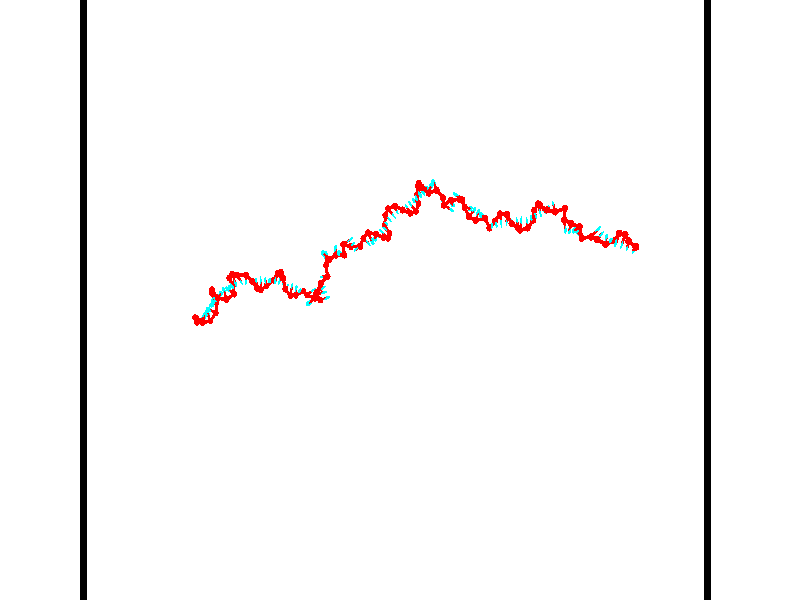 // switches for output
#declare DRAW_BASES = 1; // possible values are 0, 1; only relevant for DNA ribbons
#declare DRAW_BASES_TYPE = 3; // possible values are 1, 2, 3; only relevant for DNA ribbons
#declare DRAW_FOG = 0; // set to 1 to enable fog

#include "colors.inc"

#include "transforms.inc"
background { rgb <1, 1, 1>}

#default {
   normal{
       ripples 0.25
       frequency 0.20
       turbulence 0.2
       lambda 5
   }
	finish {
		phong 0.1
		phong_size 40.
	}
}

// original window dimensions: 1024x640


// camera settings

camera {
	sky <-0, 1, 0>
	up <-0, 1, 0>
	right 1.6 * <0.99995, 0, 0.00999983>
	location <54.4867, 55, 106.329>
	look_at <55, 55, 55.0001>
	direction <0.513302, 0, -51.3289>
	angle 67.0682
}


# declare cpy_camera_pos = <54.4867, 55, 106.329>;
# if (DRAW_FOG = 1)
fog {
	fog_type 2
	up vnormalize(cpy_camera_pos)
	color rgbt<1,1,1,0.3>
	distance 1e-5
	fog_alt 3e-3
	fog_offset 88
}
# end


// LIGHTS

# declare lum = 6;
global_settings {
	ambient_light rgb lum * <0.05, 0.05, 0.05>
	max_trace_level 15
}# declare cpy_direct_light_amount = 0.25;
light_source
{	1000 * <-0.98995, -1, 1.00995>,
	rgb lum * cpy_direct_light_amount
	parallel
}

light_source
{	1000 * <0.98995, 1, -1.00995>,
	rgb lum * cpy_direct_light_amount
	parallel
}

// strand 0

// nucleotide -1

// particle -1
sphere {
	<36.098755, 53.602028, 49.968086> 0.250000
	pigment { color rgbt <1,0,0,0> }
	no_shadow
}
cylinder {
	<36.421585, 53.405117, 50.098495>,  <36.615284, 53.286972, 50.176743>, 0.100000
	pigment { color rgbt <1,0,0,0> }
	no_shadow
}
cylinder {
	<36.421585, 53.405117, 50.098495>,  <36.098755, 53.602028, 49.968086>, 0.100000
	pigment { color rgbt <1,0,0,0> }
	no_shadow
}

// particle -1
sphere {
	<36.421585, 53.405117, 50.098495> 0.100000
	pigment { color rgbt <1,0,0,0> }
	no_shadow
}
sphere {
	0, 1
	scale<0.080000,0.200000,0.300000>
	matrix <0.113756, 0.671458, 0.732259,
		-0.579383, -0.553903, 0.597919,
		0.807078, -0.492275, 0.326022,
		36.663708, 53.257435, 50.196301>
	pigment { color rgbt <0,1,1,0> }
	no_shadow
}
cylinder {
	<36.210583, 53.663403, 50.687660>,  <36.098755, 53.602028, 49.968086>, 0.130000
	pigment { color rgbt <1,0,0,0> }
	no_shadow
}

// nucleotide -1

// particle -1
sphere {
	<36.210583, 53.663403, 50.687660> 0.250000
	pigment { color rgbt <1,0,0,0> }
	no_shadow
}
cylinder {
	<36.581562, 53.533752, 50.613056>,  <36.804150, 53.455963, 50.568295>, 0.100000
	pigment { color rgbt <1,0,0,0> }
	no_shadow
}
cylinder {
	<36.581562, 53.533752, 50.613056>,  <36.210583, 53.663403, 50.687660>, 0.100000
	pigment { color rgbt <1,0,0,0> }
	no_shadow
}

// particle -1
sphere {
	<36.581562, 53.533752, 50.613056> 0.100000
	pigment { color rgbt <1,0,0,0> }
	no_shadow
}
sphere {
	0, 1
	scale<0.080000,0.200000,0.300000>
	matrix <0.349398, 0.573299, 0.741114,
		-0.133284, -0.752511, 0.644952,
		0.927446, -0.324124, -0.186514,
		36.859795, 53.436516, 50.557102>
	pigment { color rgbt <0,1,1,0> }
	no_shadow
}
cylinder {
	<36.568684, 53.307579, 51.303925>,  <36.210583, 53.663403, 50.687660>, 0.130000
	pigment { color rgbt <1,0,0,0> }
	no_shadow
}

// nucleotide -1

// particle -1
sphere {
	<36.568684, 53.307579, 51.303925> 0.250000
	pigment { color rgbt <1,0,0,0> }
	no_shadow
}
cylinder {
	<36.824867, 53.483761, 51.052269>,  <36.978577, 53.589470, 50.901276>, 0.100000
	pigment { color rgbt <1,0,0,0> }
	no_shadow
}
cylinder {
	<36.824867, 53.483761, 51.052269>,  <36.568684, 53.307579, 51.303925>, 0.100000
	pigment { color rgbt <1,0,0,0> }
	no_shadow
}

// particle -1
sphere {
	<36.824867, 53.483761, 51.052269> 0.100000
	pigment { color rgbt <1,0,0,0> }
	no_shadow
}
sphere {
	0, 1
	scale<0.080000,0.200000,0.300000>
	matrix <0.345339, 0.566539, 0.748180,
		0.685971, -0.696443, 0.210738,
		0.640456, 0.440455, -0.629139,
		37.017006, 53.615898, 50.863529>
	pigment { color rgbt <0,1,1,0> }
	no_shadow
}
cylinder {
	<37.199947, 53.278351, 51.612606>,  <36.568684, 53.307579, 51.303925>, 0.130000
	pigment { color rgbt <1,0,0,0> }
	no_shadow
}

// nucleotide -1

// particle -1
sphere {
	<37.199947, 53.278351, 51.612606> 0.250000
	pigment { color rgbt <1,0,0,0> }
	no_shadow
}
cylinder {
	<37.226501, 53.589291, 51.362381>,  <37.242435, 53.775852, 51.212246>, 0.100000
	pigment { color rgbt <1,0,0,0> }
	no_shadow
}
cylinder {
	<37.226501, 53.589291, 51.362381>,  <37.199947, 53.278351, 51.612606>, 0.100000
	pigment { color rgbt <1,0,0,0> }
	no_shadow
}

// particle -1
sphere {
	<37.226501, 53.589291, 51.362381> 0.100000
	pigment { color rgbt <1,0,0,0> }
	no_shadow
}
sphere {
	0, 1
	scale<0.080000,0.200000,0.300000>
	matrix <0.543859, 0.497437, 0.675850,
		0.836547, -0.385085, -0.389742,
		0.066387, 0.777345, -0.625562,
		37.246418, 53.822495, 51.174713>
	pigment { color rgbt <0,1,1,0> }
	no_shadow
}
cylinder {
	<37.855465, 53.416039, 51.440601>,  <37.199947, 53.278351, 51.612606>, 0.130000
	pigment { color rgbt <1,0,0,0> }
	no_shadow
}

// nucleotide -1

// particle -1
sphere {
	<37.855465, 53.416039, 51.440601> 0.250000
	pigment { color rgbt <1,0,0,0> }
	no_shadow
}
cylinder {
	<37.671310, 53.765953, 51.380211>,  <37.560818, 53.975903, 51.343979>, 0.100000
	pigment { color rgbt <1,0,0,0> }
	no_shadow
}
cylinder {
	<37.671310, 53.765953, 51.380211>,  <37.855465, 53.416039, 51.440601>, 0.100000
	pigment { color rgbt <1,0,0,0> }
	no_shadow
}

// particle -1
sphere {
	<37.671310, 53.765953, 51.380211> 0.100000
	pigment { color rgbt <1,0,0,0> }
	no_shadow
}
sphere {
	0, 1
	scale<0.080000,0.200000,0.300000>
	matrix <0.602681, 0.432877, 0.670368,
		0.651782, 0.217639, -0.726507,
		-0.460387, 0.874786, -0.150974,
		37.533195, 54.028389, 51.334919>
	pigment { color rgbt <0,1,1,0> }
	no_shadow
}
cylinder {
	<38.237278, 54.015469, 51.113216>,  <37.855465, 53.416039, 51.440601>, 0.130000
	pigment { color rgbt <1,0,0,0> }
	no_shadow
}

// nucleotide -1

// particle -1
sphere {
	<38.237278, 54.015469, 51.113216> 0.250000
	pigment { color rgbt <1,0,0,0> }
	no_shadow
}
cylinder {
	<37.951054, 54.180801, 51.338470>,  <37.779320, 54.280003, 51.473625>, 0.100000
	pigment { color rgbt <1,0,0,0> }
	no_shadow
}
cylinder {
	<37.951054, 54.180801, 51.338470>,  <38.237278, 54.015469, 51.113216>, 0.100000
	pigment { color rgbt <1,0,0,0> }
	no_shadow
}

// particle -1
sphere {
	<37.951054, 54.180801, 51.338470> 0.100000
	pigment { color rgbt <1,0,0,0> }
	no_shadow
}
sphere {
	0, 1
	scale<0.080000,0.200000,0.300000>
	matrix <0.685449, 0.570841, 0.451996,
		-0.134637, 0.709434, -0.691792,
		-0.715565, 0.413332, 0.563137,
		37.736385, 54.304802, 51.507412>
	pigment { color rgbt <0,1,1,0> }
	no_shadow
}
cylinder {
	<38.302036, 54.793312, 51.100643>,  <38.237278, 54.015469, 51.113216>, 0.130000
	pigment { color rgbt <1,0,0,0> }
	no_shadow
}

// nucleotide -1

// particle -1
sphere {
	<38.302036, 54.793312, 51.100643> 0.250000
	pigment { color rgbt <1,0,0,0> }
	no_shadow
}
cylinder {
	<38.138229, 54.685822, 51.449375>,  <38.039948, 54.621326, 51.658615>, 0.100000
	pigment { color rgbt <1,0,0,0> }
	no_shadow
}
cylinder {
	<38.138229, 54.685822, 51.449375>,  <38.302036, 54.793312, 51.100643>, 0.100000
	pigment { color rgbt <1,0,0,0> }
	no_shadow
}

// particle -1
sphere {
	<38.138229, 54.685822, 51.449375> 0.100000
	pigment { color rgbt <1,0,0,0> }
	no_shadow
}
sphere {
	0, 1
	scale<0.080000,0.200000,0.300000>
	matrix <0.599749, 0.640813, 0.479229,
		-0.687459, 0.719129, -0.101255,
		-0.409513, -0.268723, 0.871830,
		38.015377, 54.605206, 51.710922>
	pigment { color rgbt <0,1,1,0> }
	no_shadow
}
cylinder {
	<38.146908, 55.438488, 51.540966>,  <38.302036, 54.793312, 51.100643>, 0.130000
	pigment { color rgbt <1,0,0,0> }
	no_shadow
}

// nucleotide -1

// particle -1
sphere {
	<38.146908, 55.438488, 51.540966> 0.250000
	pigment { color rgbt <1,0,0,0> }
	no_shadow
}
cylinder {
	<38.201496, 55.119476, 51.776024>,  <38.234249, 54.928070, 51.917057>, 0.100000
	pigment { color rgbt <1,0,0,0> }
	no_shadow
}
cylinder {
	<38.201496, 55.119476, 51.776024>,  <38.146908, 55.438488, 51.540966>, 0.100000
	pigment { color rgbt <1,0,0,0> }
	no_shadow
}

// particle -1
sphere {
	<38.201496, 55.119476, 51.776024> 0.100000
	pigment { color rgbt <1,0,0,0> }
	no_shadow
}
sphere {
	0, 1
	scale<0.080000,0.200000,0.300000>
	matrix <0.761167, 0.464074, 0.453057,
		-0.634035, 0.385463, 0.670386,
		0.136472, -0.797530, 0.587641,
		38.242439, 54.880219, 51.952316>
	pigment { color rgbt <0,1,1,0> }
	no_shadow
}
cylinder {
	<38.220322, 55.775185, 52.226974>,  <38.146908, 55.438488, 51.540966>, 0.130000
	pigment { color rgbt <1,0,0,0> }
	no_shadow
}

// nucleotide -1

// particle -1
sphere {
	<38.220322, 55.775185, 52.226974> 0.250000
	pigment { color rgbt <1,0,0,0> }
	no_shadow
}
cylinder {
	<38.383808, 55.410812, 52.204521>,  <38.481899, 55.192188, 52.191048>, 0.100000
	pigment { color rgbt <1,0,0,0> }
	no_shadow
}
cylinder {
	<38.383808, 55.410812, 52.204521>,  <38.220322, 55.775185, 52.226974>, 0.100000
	pigment { color rgbt <1,0,0,0> }
	no_shadow
}

// particle -1
sphere {
	<38.383808, 55.410812, 52.204521> 0.100000
	pigment { color rgbt <1,0,0,0> }
	no_shadow
}
sphere {
	0, 1
	scale<0.080000,0.200000,0.300000>
	matrix <0.798214, 0.326963, 0.505915,
		-0.442500, -0.251586, 0.860755,
		0.408716, -0.910933, -0.056138,
		38.506424, 55.137531, 52.187679>
	pigment { color rgbt <0,1,1,0> }
	no_shadow
}
cylinder {
	<38.423519, 55.533333, 52.928642>,  <38.220322, 55.775185, 52.226974>, 0.130000
	pigment { color rgbt <1,0,0,0> }
	no_shadow
}

// nucleotide -1

// particle -1
sphere {
	<38.423519, 55.533333, 52.928642> 0.250000
	pigment { color rgbt <1,0,0,0> }
	no_shadow
}
cylinder {
	<38.668030, 55.393333, 52.644714>,  <38.814735, 55.309334, 52.474358>, 0.100000
	pigment { color rgbt <1,0,0,0> }
	no_shadow
}
cylinder {
	<38.668030, 55.393333, 52.644714>,  <38.423519, 55.533333, 52.928642>, 0.100000
	pigment { color rgbt <1,0,0,0> }
	no_shadow
}

// particle -1
sphere {
	<38.668030, 55.393333, 52.644714> 0.100000
	pigment { color rgbt <1,0,0,0> }
	no_shadow
}
sphere {
	0, 1
	scale<0.080000,0.200000,0.300000>
	matrix <0.736797, 0.579097, 0.348967,
		0.288914, -0.736306, 0.611868,
		0.611277, -0.350001, -0.709817,
		38.851414, 55.288334, 52.431770>
	pigment { color rgbt <0,1,1,0> }
	no_shadow
}
cylinder {
	<39.040009, 55.135376, 53.271011>,  <38.423519, 55.533333, 52.928642>, 0.130000
	pigment { color rgbt <1,0,0,0> }
	no_shadow
}

// nucleotide -1

// particle -1
sphere {
	<39.040009, 55.135376, 53.271011> 0.250000
	pigment { color rgbt <1,0,0,0> }
	no_shadow
}
cylinder {
	<39.094940, 55.336121, 52.929420>,  <39.127899, 55.456566, 52.724464>, 0.100000
	pigment { color rgbt <1,0,0,0> }
	no_shadow
}
cylinder {
	<39.094940, 55.336121, 52.929420>,  <39.040009, 55.135376, 53.271011>, 0.100000
	pigment { color rgbt <1,0,0,0> }
	no_shadow
}

// particle -1
sphere {
	<39.094940, 55.336121, 52.929420> 0.100000
	pigment { color rgbt <1,0,0,0> }
	no_shadow
}
sphere {
	0, 1
	scale<0.080000,0.200000,0.300000>
	matrix <0.767806, 0.490749, 0.411873,
		0.625791, -0.712253, -0.317934,
		0.137332, 0.501858, -0.853978,
		39.136139, 55.486679, 52.673225>
	pigment { color rgbt <0,1,1,0> }
	no_shadow
}
cylinder {
	<39.698215, 55.029797, 52.893627>,  <39.040009, 55.135376, 53.271011>, 0.130000
	pigment { color rgbt <1,0,0,0> }
	no_shadow
}

// nucleotide -1

// particle -1
sphere {
	<39.698215, 55.029797, 52.893627> 0.250000
	pigment { color rgbt <1,0,0,0> }
	no_shadow
}
cylinder {
	<39.565331, 55.404617, 52.850586>,  <39.485600, 55.629509, 52.824760>, 0.100000
	pigment { color rgbt <1,0,0,0> }
	no_shadow
}
cylinder {
	<39.565331, 55.404617, 52.850586>,  <39.698215, 55.029797, 52.893627>, 0.100000
	pigment { color rgbt <1,0,0,0> }
	no_shadow
}

// particle -1
sphere {
	<39.565331, 55.404617, 52.850586> 0.100000
	pigment { color rgbt <1,0,0,0> }
	no_shadow
}
sphere {
	0, 1
	scale<0.080000,0.200000,0.300000>
	matrix <0.847410, 0.346613, 0.402189,
		0.414166, 0.042431, -0.909212,
		-0.332210, 0.937048, -0.107599,
		39.465668, 55.685730, 52.818306>
	pigment { color rgbt <0,1,1,0> }
	no_shadow
}
cylinder {
	<40.318882, 55.433578, 52.612789>,  <39.698215, 55.029797, 52.893627>, 0.130000
	pigment { color rgbt <1,0,0,0> }
	no_shadow
}

// nucleotide -1

// particle -1
sphere {
	<40.318882, 55.433578, 52.612789> 0.250000
	pigment { color rgbt <1,0,0,0> }
	no_shadow
}
cylinder {
	<40.053894, 55.633060, 52.836372>,  <39.894901, 55.752750, 52.970520>, 0.100000
	pigment { color rgbt <1,0,0,0> }
	no_shadow
}
cylinder {
	<40.053894, 55.633060, 52.836372>,  <40.318882, 55.433578, 52.612789>, 0.100000
	pigment { color rgbt <1,0,0,0> }
	no_shadow
}

// particle -1
sphere {
	<40.053894, 55.633060, 52.836372> 0.100000
	pigment { color rgbt <1,0,0,0> }
	no_shadow
}
sphere {
	0, 1
	scale<0.080000,0.200000,0.300000>
	matrix <0.748792, 0.461867, 0.475382,
		-0.021090, 0.733468, -0.679396,
		-0.662469, 0.498701, 0.558957,
		39.855152, 55.782669, 53.004059>
	pigment { color rgbt <0,1,1,0> }
	no_shadow
}
cylinder {
	<40.205185, 56.127209, 52.621346>,  <40.318882, 55.433578, 52.612789>, 0.130000
	pigment { color rgbt <1,0,0,0> }
	no_shadow
}

// nucleotide -1

// particle -1
sphere {
	<40.205185, 56.127209, 52.621346> 0.250000
	pigment { color rgbt <1,0,0,0> }
	no_shadow
}
cylinder {
	<40.126411, 55.998222, 52.991695>,  <40.079147, 55.920830, 53.213905>, 0.100000
	pigment { color rgbt <1,0,0,0> }
	no_shadow
}
cylinder {
	<40.126411, 55.998222, 52.991695>,  <40.205185, 56.127209, 52.621346>, 0.100000
	pigment { color rgbt <1,0,0,0> }
	no_shadow
}

// particle -1
sphere {
	<40.126411, 55.998222, 52.991695> 0.100000
	pigment { color rgbt <1,0,0,0> }
	no_shadow
}
sphere {
	0, 1
	scale<0.080000,0.200000,0.300000>
	matrix <0.880724, 0.356722, 0.311568,
		-0.430747, 0.876794, 0.213750,
		-0.196931, -0.322461, 0.925871,
		40.067333, 55.901485, 53.269455>
	pigment { color rgbt <0,1,1,0> }
	no_shadow
}
cylinder {
	<40.046490, 56.603157, 53.289043>,  <40.205185, 56.127209, 52.621346>, 0.130000
	pigment { color rgbt <1,0,0,0> }
	no_shadow
}

// nucleotide -1

// particle -1
sphere {
	<40.046490, 56.603157, 53.289043> 0.250000
	pigment { color rgbt <1,0,0,0> }
	no_shadow
}
cylinder {
	<40.216606, 56.269073, 53.428505>,  <40.318676, 56.068623, 53.512180>, 0.100000
	pigment { color rgbt <1,0,0,0> }
	no_shadow
}
cylinder {
	<40.216606, 56.269073, 53.428505>,  <40.046490, 56.603157, 53.289043>, 0.100000
	pigment { color rgbt <1,0,0,0> }
	no_shadow
}

// particle -1
sphere {
	<40.216606, 56.269073, 53.428505> 0.100000
	pigment { color rgbt <1,0,0,0> }
	no_shadow
}
sphere {
	0, 1
	scale<0.080000,0.200000,0.300000>
	matrix <0.815683, 0.520631, 0.252198,
		-0.392157, 0.177134, 0.902683,
		0.425292, -0.835205, 0.348654,
		40.344193, 56.018513, 53.533100>
	pigment { color rgbt <0,1,1,0> }
	no_shadow
}
cylinder {
	<40.454872, 56.866985, 53.787846>,  <40.046490, 56.603157, 53.289043>, 0.130000
	pigment { color rgbt <1,0,0,0> }
	no_shadow
}

// nucleotide -1

// particle -1
sphere {
	<40.454872, 56.866985, 53.787846> 0.250000
	pigment { color rgbt <1,0,0,0> }
	no_shadow
}
cylinder {
	<40.595097, 56.497658, 53.725113>,  <40.679230, 56.276062, 53.687473>, 0.100000
	pigment { color rgbt <1,0,0,0> }
	no_shadow
}
cylinder {
	<40.595097, 56.497658, 53.725113>,  <40.454872, 56.866985, 53.787846>, 0.100000
	pigment { color rgbt <1,0,0,0> }
	no_shadow
}

// particle -1
sphere {
	<40.595097, 56.497658, 53.725113> 0.100000
	pigment { color rgbt <1,0,0,0> }
	no_shadow
}
sphere {
	0, 1
	scale<0.080000,0.200000,0.300000>
	matrix <0.923205, 0.312530, 0.223647,
		-0.157482, -0.223190, 0.961970,
		0.350560, -0.923315, -0.156833,
		40.700264, 56.220665, 53.678062>
	pigment { color rgbt <0,1,1,0> }
	no_shadow
}
cylinder {
	<41.004604, 56.787861, 54.220684>,  <40.454872, 56.866985, 53.787846>, 0.130000
	pigment { color rgbt <1,0,0,0> }
	no_shadow
}

// nucleotide -1

// particle -1
sphere {
	<41.004604, 56.787861, 54.220684> 0.250000
	pigment { color rgbt <1,0,0,0> }
	no_shadow
}
cylinder {
	<41.104832, 56.534409, 53.927910>,  <41.164967, 56.382336, 53.752247>, 0.100000
	pigment { color rgbt <1,0,0,0> }
	no_shadow
}
cylinder {
	<41.104832, 56.534409, 53.927910>,  <41.004604, 56.787861, 54.220684>, 0.100000
	pigment { color rgbt <1,0,0,0> }
	no_shadow
}

// particle -1
sphere {
	<41.104832, 56.534409, 53.927910> 0.100000
	pigment { color rgbt <1,0,0,0> }
	no_shadow
}
sphere {
	0, 1
	scale<0.080000,0.200000,0.300000>
	matrix <0.919092, 0.393202, -0.025753,
		0.304115, -0.666260, 0.680890,
		0.250569, -0.633632, -0.731933,
		41.180004, 56.344318, 53.708328>
	pigment { color rgbt <0,1,1,0> }
	no_shadow
}
cylinder {
	<41.734856, 56.796654, 54.066772>,  <41.004604, 56.787861, 54.220684>, 0.130000
	pigment { color rgbt <1,0,0,0> }
	no_shadow
}

// nucleotide -1

// particle -1
sphere {
	<41.734856, 56.796654, 54.066772> 0.250000
	pigment { color rgbt <1,0,0,0> }
	no_shadow
}
cylinder {
	<41.631714, 56.547173, 53.771610>,  <41.569828, 56.397484, 53.594513>, 0.100000
	pigment { color rgbt <1,0,0,0> }
	no_shadow
}
cylinder {
	<41.631714, 56.547173, 53.771610>,  <41.734856, 56.796654, 54.066772>, 0.100000
	pigment { color rgbt <1,0,0,0> }
	no_shadow
}

// particle -1
sphere {
	<41.631714, 56.547173, 53.771610> 0.100000
	pigment { color rgbt <1,0,0,0> }
	no_shadow
}
sphere {
	0, 1
	scale<0.080000,0.200000,0.300000>
	matrix <0.911173, 0.097045, -0.400431,
		0.321359, -0.775616, 0.543275,
		-0.257859, -0.623700, -0.737907,
		41.554356, 56.360062, 53.550240>
	pigment { color rgbt <0,1,1,0> }
	no_shadow
}
cylinder {
	<42.269936, 56.344463, 54.166618>,  <41.734856, 56.796654, 54.066772>, 0.130000
	pigment { color rgbt <1,0,0,0> }
	no_shadow
}

// nucleotide -1

// particle -1
sphere {
	<42.269936, 56.344463, 54.166618> 0.250000
	pigment { color rgbt <1,0,0,0> }
	no_shadow
}
cylinder {
	<42.123775, 56.340111, 53.794304>,  <42.036079, 56.337498, 53.570915>, 0.100000
	pigment { color rgbt <1,0,0,0> }
	no_shadow
}
cylinder {
	<42.123775, 56.340111, 53.794304>,  <42.269936, 56.344463, 54.166618>, 0.100000
	pigment { color rgbt <1,0,0,0> }
	no_shadow
}

// particle -1
sphere {
	<42.123775, 56.340111, 53.794304> 0.100000
	pigment { color rgbt <1,0,0,0> }
	no_shadow
}
sphere {
	0, 1
	scale<0.080000,0.200000,0.300000>
	matrix <0.929074, 0.057468, -0.365403,
		0.057468, -0.998288, -0.010885,
		0.365403, 0.010885, 0.930786,
		42.014156, 56.336845, 53.515068>
	pigment { color rgbt <0,1,1,0> }
	no_shadow
}
cylinder {
	<42.601547, 55.833820, 53.789963>,  <42.269936, 56.344463, 54.166618>, 0.130000
	pigment { color rgbt <1,0,0,0> }
	no_shadow
}

// nucleotide -1

// particle -1
sphere {
	<42.601547, 55.833820, 53.789963> 0.250000
	pigment { color rgbt <1,0,0,0> }
	no_shadow
}
cylinder {
	<42.503597, 56.141647, 53.554062>,  <42.444828, 56.326344, 53.412521>, 0.100000
	pigment { color rgbt <1,0,0,0> }
	no_shadow
}
cylinder {
	<42.503597, 56.141647, 53.554062>,  <42.601547, 55.833820, 53.789963>, 0.100000
	pigment { color rgbt <1,0,0,0> }
	no_shadow
}

// particle -1
sphere {
	<42.503597, 56.141647, 53.554062> 0.100000
	pigment { color rgbt <1,0,0,0> }
	no_shadow
}
sphere {
	0, 1
	scale<0.080000,0.200000,0.300000>
	matrix <0.958682, 0.101352, -0.265814,
		-0.144789, -0.630472, -0.762588,
		-0.244878, 0.769567, -0.589747,
		42.430134, 56.372517, 53.377136>
	pigment { color rgbt <0,1,1,0> }
	no_shadow
}
cylinder {
	<42.791691, 55.729225, 53.200935>,  <42.601547, 55.833820, 53.789963>, 0.130000
	pigment { color rgbt <1,0,0,0> }
	no_shadow
}

// nucleotide -1

// particle -1
sphere {
	<42.791691, 55.729225, 53.200935> 0.250000
	pigment { color rgbt <1,0,0,0> }
	no_shadow
}
cylinder {
	<42.789173, 56.129021, 53.213463>,  <42.787663, 56.368896, 53.220978>, 0.100000
	pigment { color rgbt <1,0,0,0> }
	no_shadow
}
cylinder {
	<42.789173, 56.129021, 53.213463>,  <42.791691, 55.729225, 53.200935>, 0.100000
	pigment { color rgbt <1,0,0,0> }
	no_shadow
}

// particle -1
sphere {
	<42.789173, 56.129021, 53.213463> 0.100000
	pigment { color rgbt <1,0,0,0> }
	no_shadow
}
sphere {
	0, 1
	scale<0.080000,0.200000,0.300000>
	matrix <0.978712, 0.012585, -0.204852,
		-0.205142, 0.029360, -0.978292,
		-0.006297, 0.999490, 0.031316,
		42.787285, 56.428867, 53.222858>
	pigment { color rgbt <0,1,1,0> }
	no_shadow
}
cylinder {
	<43.159061, 56.038013, 52.611412>,  <42.791691, 55.729225, 53.200935>, 0.130000
	pigment { color rgbt <1,0,0,0> }
	no_shadow
}

// nucleotide -1

// particle -1
sphere {
	<43.159061, 56.038013, 52.611412> 0.250000
	pigment { color rgbt <1,0,0,0> }
	no_shadow
}
cylinder {
	<43.172043, 56.265587, 52.940109>,  <43.179832, 56.402130, 53.137329>, 0.100000
	pigment { color rgbt <1,0,0,0> }
	no_shadow
}
cylinder {
	<43.172043, 56.265587, 52.940109>,  <43.159061, 56.038013, 52.611412>, 0.100000
	pigment { color rgbt <1,0,0,0> }
	no_shadow
}

// particle -1
sphere {
	<43.172043, 56.265587, 52.940109> 0.100000
	pigment { color rgbt <1,0,0,0> }
	no_shadow
}
sphere {
	0, 1
	scale<0.080000,0.200000,0.300000>
	matrix <0.999469, -0.020972, -0.024954,
		0.003036, 0.822116, -0.569312,
		0.032454, 0.568933, 0.821743,
		43.181778, 56.436268, 53.186630>
	pigment { color rgbt <0,1,1,0> }
	no_shadow
}
cylinder {
	<43.725178, 56.470318, 52.406345>,  <43.159061, 56.038013, 52.611412>, 0.130000
	pigment { color rgbt <1,0,0,0> }
	no_shadow
}

// nucleotide -1

// particle -1
sphere {
	<43.725178, 56.470318, 52.406345> 0.250000
	pigment { color rgbt <1,0,0,0> }
	no_shadow
}
cylinder {
	<43.629089, 56.442734, 52.793652>,  <43.571438, 56.426182, 53.026035>, 0.100000
	pigment { color rgbt <1,0,0,0> }
	no_shadow
}
cylinder {
	<43.629089, 56.442734, 52.793652>,  <43.725178, 56.470318, 52.406345>, 0.100000
	pigment { color rgbt <1,0,0,0> }
	no_shadow
}

// particle -1
sphere {
	<43.629089, 56.442734, 52.793652> 0.100000
	pigment { color rgbt <1,0,0,0> }
	no_shadow
}
sphere {
	0, 1
	scale<0.080000,0.200000,0.300000>
	matrix <0.961547, -0.153698, 0.227607,
		0.133124, 0.985708, 0.103232,
		-0.240221, -0.068962, 0.968266,
		43.557022, 56.422047, 53.084129>
	pigment { color rgbt <0,1,1,0> }
	no_shadow
}
cylinder {
	<44.177765, 56.971203, 52.697750>,  <43.725178, 56.470318, 52.406345>, 0.130000
	pigment { color rgbt <1,0,0,0> }
	no_shadow
}

// nucleotide -1

// particle -1
sphere {
	<44.177765, 56.971203, 52.697750> 0.250000
	pigment { color rgbt <1,0,0,0> }
	no_shadow
}
cylinder {
	<44.103729, 56.650009, 52.924362>,  <44.059307, 56.457294, 53.060329>, 0.100000
	pigment { color rgbt <1,0,0,0> }
	no_shadow
}
cylinder {
	<44.103729, 56.650009, 52.924362>,  <44.177765, 56.971203, 52.697750>, 0.100000
	pigment { color rgbt <1,0,0,0> }
	no_shadow
}

// particle -1
sphere {
	<44.103729, 56.650009, 52.924362> 0.100000
	pigment { color rgbt <1,0,0,0> }
	no_shadow
}
sphere {
	0, 1
	scale<0.080000,0.200000,0.300000>
	matrix <0.979802, -0.106381, 0.169323,
		-0.075695, 0.586430, 0.806455,
		-0.185087, -0.802984, 0.566533,
		44.048203, 56.409115, 53.094322>
	pigment { color rgbt <0,1,1,0> }
	no_shadow
}
cylinder {
	<44.595474, 57.018703, 53.379562>,  <44.177765, 56.971203, 52.697750>, 0.130000
	pigment { color rgbt <1,0,0,0> }
	no_shadow
}

// nucleotide -1

// particle -1
sphere {
	<44.595474, 57.018703, 53.379562> 0.250000
	pigment { color rgbt <1,0,0,0> }
	no_shadow
}
cylinder {
	<44.497009, 56.650021, 53.259655>,  <44.437931, 56.428810, 53.187710>, 0.100000
	pigment { color rgbt <1,0,0,0> }
	no_shadow
}
cylinder {
	<44.497009, 56.650021, 53.259655>,  <44.595474, 57.018703, 53.379562>, 0.100000
	pigment { color rgbt <1,0,0,0> }
	no_shadow
}

// particle -1
sphere {
	<44.497009, 56.650021, 53.259655> 0.100000
	pigment { color rgbt <1,0,0,0> }
	no_shadow
}
sphere {
	0, 1
	scale<0.080000,0.200000,0.300000>
	matrix <0.955579, -0.282519, 0.083973,
		-0.162088, -0.265777, 0.950310,
		-0.246163, -0.921708, -0.299764,
		44.423161, 56.373508, 53.169727>
	pigment { color rgbt <0,1,1,0> }
	no_shadow
}
cylinder {
	<44.884453, 56.570789, 53.855400>,  <44.595474, 57.018703, 53.379562>, 0.130000
	pigment { color rgbt <1,0,0,0> }
	no_shadow
}

// nucleotide -1

// particle -1
sphere {
	<44.884453, 56.570789, 53.855400> 0.250000
	pigment { color rgbt <1,0,0,0> }
	no_shadow
}
cylinder {
	<44.835663, 56.383556, 53.505310>,  <44.806389, 56.271217, 53.295254>, 0.100000
	pigment { color rgbt <1,0,0,0> }
	no_shadow
}
cylinder {
	<44.835663, 56.383556, 53.505310>,  <44.884453, 56.570789, 53.855400>, 0.100000
	pigment { color rgbt <1,0,0,0> }
	no_shadow
}

// particle -1
sphere {
	<44.835663, 56.383556, 53.505310> 0.100000
	pigment { color rgbt <1,0,0,0> }
	no_shadow
}
sphere {
	0, 1
	scale<0.080000,0.200000,0.300000>
	matrix <0.949694, -0.311313, 0.034138,
		-0.288450, -0.827035, 0.482504,
		-0.121976, -0.468078, -0.875228,
		44.799068, 56.243134, 53.242741>
	pigment { color rgbt <0,1,1,0> }
	no_shadow
}
cylinder {
	<45.078381, 55.789421, 53.946537>,  <44.884453, 56.570789, 53.855400>, 0.130000
	pigment { color rgbt <1,0,0,0> }
	no_shadow
}

// nucleotide -1

// particle -1
sphere {
	<45.078381, 55.789421, 53.946537> 0.250000
	pigment { color rgbt <1,0,0,0> }
	no_shadow
}
cylinder {
	<45.110874, 55.907887, 53.565865>,  <45.130371, 55.978966, 53.337463>, 0.100000
	pigment { color rgbt <1,0,0,0> }
	no_shadow
}
cylinder {
	<45.110874, 55.907887, 53.565865>,  <45.078381, 55.789421, 53.946537>, 0.100000
	pigment { color rgbt <1,0,0,0> }
	no_shadow
}

// particle -1
sphere {
	<45.110874, 55.907887, 53.565865> 0.100000
	pigment { color rgbt <1,0,0,0> }
	no_shadow
}
sphere {
	0, 1
	scale<0.080000,0.200000,0.300000>
	matrix <0.955317, -0.295399, -0.010388,
		-0.284201, -0.908310, -0.306926,
		0.081231, 0.296163, -0.951677,
		45.135242, 55.996735, 53.280361>
	pigment { color rgbt <0,1,1,0> }
	no_shadow
}
cylinder {
	<45.428951, 55.306976, 53.412643>,  <45.078381, 55.789421, 53.946537>, 0.130000
	pigment { color rgbt <1,0,0,0> }
	no_shadow
}

// nucleotide -1

// particle -1
sphere {
	<45.428951, 55.306976, 53.412643> 0.250000
	pigment { color rgbt <1,0,0,0> }
	no_shadow
}
cylinder {
	<45.480598, 55.692192, 53.318077>,  <45.511585, 55.923321, 53.261337>, 0.100000
	pigment { color rgbt <1,0,0,0> }
	no_shadow
}
cylinder {
	<45.480598, 55.692192, 53.318077>,  <45.428951, 55.306976, 53.412643>, 0.100000
	pigment { color rgbt <1,0,0,0> }
	no_shadow
}

// particle -1
sphere {
	<45.480598, 55.692192, 53.318077> 0.100000
	pigment { color rgbt <1,0,0,0> }
	no_shadow
}
sphere {
	0, 1
	scale<0.080000,0.200000,0.300000>
	matrix <0.991081, -0.117393, 0.063061,
		0.032977, -0.242445, -0.969604,
		0.129114, 0.963036, -0.236412,
		45.519333, 55.981102, 53.247154>
	pigment { color rgbt <0,1,1,0> }
	no_shadow
}
cylinder {
	<45.788334, 55.347416, 52.748775>,  <45.428951, 55.306976, 53.412643>, 0.130000
	pigment { color rgbt <1,0,0,0> }
	no_shadow
}

// nucleotide -1

// particle -1
sphere {
	<45.788334, 55.347416, 52.748775> 0.250000
	pigment { color rgbt <1,0,0,0> }
	no_shadow
}
cylinder {
	<45.850475, 55.634621, 53.020164>,  <45.887760, 55.806942, 53.182999>, 0.100000
	pigment { color rgbt <1,0,0,0> }
	no_shadow
}
cylinder {
	<45.850475, 55.634621, 53.020164>,  <45.788334, 55.347416, 52.748775>, 0.100000
	pigment { color rgbt <1,0,0,0> }
	no_shadow
}

// particle -1
sphere {
	<45.850475, 55.634621, 53.020164> 0.100000
	pigment { color rgbt <1,0,0,0> }
	no_shadow
}
sphere {
	0, 1
	scale<0.080000,0.200000,0.300000>
	matrix <0.919112, -0.356793, 0.167129,
		0.362074, 0.597627, -0.715363,
		0.155355, 0.718011, 0.678472,
		45.897083, 55.850025, 53.223705>
	pigment { color rgbt <0,1,1,0> }
	no_shadow
}
cylinder {
	<46.471539, 55.662090, 52.703438>,  <45.788334, 55.347416, 52.748775>, 0.130000
	pigment { color rgbt <1,0,0,0> }
	no_shadow
}

// nucleotide -1

// particle -1
sphere {
	<46.471539, 55.662090, 52.703438> 0.250000
	pigment { color rgbt <1,0,0,0> }
	no_shadow
}
cylinder {
	<46.340225, 55.673752, 53.081089>,  <46.261436, 55.680748, 53.307678>, 0.100000
	pigment { color rgbt <1,0,0,0> }
	no_shadow
}
cylinder {
	<46.340225, 55.673752, 53.081089>,  <46.471539, 55.662090, 52.703438>, 0.100000
	pigment { color rgbt <1,0,0,0> }
	no_shadow
}

// particle -1
sphere {
	<46.340225, 55.673752, 53.081089> 0.100000
	pigment { color rgbt <1,0,0,0> }
	no_shadow
}
sphere {
	0, 1
	scale<0.080000,0.200000,0.300000>
	matrix <0.789040, -0.541015, 0.291065,
		0.519274, 0.840508, 0.154601,
		-0.328284, 0.029156, 0.944129,
		46.241741, 55.682499, 53.364326>
	pigment { color rgbt <0,1,1,0> }
	no_shadow
}
cylinder {
	<46.857235, 55.358654, 53.206497>,  <46.471539, 55.662090, 52.703438>, 0.130000
	pigment { color rgbt <1,0,0,0> }
	no_shadow
}

// nucleotide -1

// particle -1
sphere {
	<46.857235, 55.358654, 53.206497> 0.250000
	pigment { color rgbt <1,0,0,0> }
	no_shadow
}
cylinder {
	<47.113857, 55.560936, 52.975784>,  <47.267830, 55.682304, 52.837357>, 0.100000
	pigment { color rgbt <1,0,0,0> }
	no_shadow
}
cylinder {
	<47.113857, 55.560936, 52.975784>,  <46.857235, 55.358654, 53.206497>, 0.100000
	pigment { color rgbt <1,0,0,0> }
	no_shadow
}

// particle -1
sphere {
	<47.113857, 55.560936, 52.975784> 0.100000
	pigment { color rgbt <1,0,0,0> }
	no_shadow
}
sphere {
	0, 1
	scale<0.080000,0.200000,0.300000>
	matrix <0.588997, -0.806465, -0.051938,
		-0.491418, -0.306400, -0.815247,
		0.641554, 0.505701, -0.576780,
		47.306324, 55.712646, 52.802750>
	pigment { color rgbt <0,1,1,0> }
	no_shadow
}
cylinder {
	<47.546795, 55.132343, 53.217068>,  <46.857235, 55.358654, 53.206497>, 0.130000
	pigment { color rgbt <1,0,0,0> }
	no_shadow
}

// nucleotide -1

// particle -1
sphere {
	<47.546795, 55.132343, 53.217068> 0.250000
	pigment { color rgbt <1,0,0,0> }
	no_shadow
}
cylinder {
	<47.228245, 54.920570, 53.100121>,  <47.037113, 54.793507, 53.029953>, 0.100000
	pigment { color rgbt <1,0,0,0> }
	no_shadow
}
cylinder {
	<47.228245, 54.920570, 53.100121>,  <47.546795, 55.132343, 53.217068>, 0.100000
	pigment { color rgbt <1,0,0,0> }
	no_shadow
}

// particle -1
sphere {
	<47.228245, 54.920570, 53.100121> 0.100000
	pigment { color rgbt <1,0,0,0> }
	no_shadow
}
sphere {
	0, 1
	scale<0.080000,0.200000,0.300000>
	matrix <0.112855, 0.344838, -0.931853,
		0.594178, -0.775102, -0.214872,
		-0.796377, -0.529437, -0.292369,
		46.989330, 54.761738, 53.012409>
	pigment { color rgbt <0,1,1,0> }
	no_shadow
}
cylinder {
	<48.110416, 54.997108, 53.888649>,  <47.546795, 55.132343, 53.217068>, 0.130000
	pigment { color rgbt <1,0,0,0> }
	no_shadow
}

// nucleotide -1

// particle -1
sphere {
	<48.110416, 54.997108, 53.888649> 0.250000
	pigment { color rgbt <1,0,0,0> }
	no_shadow
}
cylinder {
	<48.460903, 55.091007, 54.056999>,  <48.671196, 55.147346, 54.158009>, 0.100000
	pigment { color rgbt <1,0,0,0> }
	no_shadow
}
cylinder {
	<48.460903, 55.091007, 54.056999>,  <48.110416, 54.997108, 53.888649>, 0.100000
	pigment { color rgbt <1,0,0,0> }
	no_shadow
}

// particle -1
sphere {
	<48.460903, 55.091007, 54.056999> 0.100000
	pigment { color rgbt <1,0,0,0> }
	no_shadow
}
sphere {
	0, 1
	scale<0.080000,0.200000,0.300000>
	matrix <-0.444678, 0.730474, 0.518333,
		-0.185761, -0.641327, 0.744441,
		0.876216, 0.234751, 0.420877,
		48.723766, 55.161434, 54.183262>
	pigment { color rgbt <0,1,1,0> }
	no_shadow
}
cylinder {
	<47.789558, 55.415565, 54.378757>,  <48.110416, 54.997108, 53.888649>, 0.130000
	pigment { color rgbt <1,0,0,0> }
	no_shadow
}

// nucleotide -1

// particle -1
sphere {
	<47.789558, 55.415565, 54.378757> 0.250000
	pigment { color rgbt <1,0,0,0> }
	no_shadow
}
cylinder {
	<48.181835, 55.492168, 54.394569>,  <48.417202, 55.538128, 54.404057>, 0.100000
	pigment { color rgbt <1,0,0,0> }
	no_shadow
}
cylinder {
	<48.181835, 55.492168, 54.394569>,  <47.789558, 55.415565, 54.378757>, 0.100000
	pigment { color rgbt <1,0,0,0> }
	no_shadow
}

// particle -1
sphere {
	<48.181835, 55.492168, 54.394569> 0.100000
	pigment { color rgbt <1,0,0,0> }
	no_shadow
}
sphere {
	0, 1
	scale<0.080000,0.200000,0.300000>
	matrix <-0.188079, 0.868472, 0.458675,
		0.053507, -0.457256, 0.887724,
		0.980695, 0.191505, 0.039531,
		48.476044, 55.549622, 54.406429>
	pigment { color rgbt <0,1,1,0> }
	no_shadow
}
cylinder {
	<47.912018, 55.524288, 55.013733>,  <47.789558, 55.415565, 54.378757>, 0.130000
	pigment { color rgbt <1,0,0,0> }
	no_shadow
}

// nucleotide -1

// particle -1
sphere {
	<47.912018, 55.524288, 55.013733> 0.250000
	pigment { color rgbt <1,0,0,0> }
	no_shadow
}
cylinder {
	<48.178188, 55.710865, 54.780617>,  <48.337891, 55.822811, 54.640747>, 0.100000
	pigment { color rgbt <1,0,0,0> }
	no_shadow
}
cylinder {
	<48.178188, 55.710865, 54.780617>,  <47.912018, 55.524288, 55.013733>, 0.100000
	pigment { color rgbt <1,0,0,0> }
	no_shadow
}

// particle -1
sphere {
	<48.178188, 55.710865, 54.780617> 0.100000
	pigment { color rgbt <1,0,0,0> }
	no_shadow
}
sphere {
	0, 1
	scale<0.080000,0.200000,0.300000>
	matrix <-0.295191, 0.881522, 0.368485,
		0.685620, -0.073164, 0.724274,
		0.665423, 0.466440, -0.582791,
		48.377815, 55.850796, 54.605778>
	pigment { color rgbt <0,1,1,0> }
	no_shadow
}
cylinder {
	<48.325970, 56.149548, 55.429031>,  <47.912018, 55.524288, 55.013733>, 0.130000
	pigment { color rgbt <1,0,0,0> }
	no_shadow
}

// nucleotide -1

// particle -1
sphere {
	<48.325970, 56.149548, 55.429031> 0.250000
	pigment { color rgbt <1,0,0,0> }
	no_shadow
}
cylinder {
	<48.345470, 56.208206, 55.033836>,  <48.357170, 56.243401, 54.796719>, 0.100000
	pigment { color rgbt <1,0,0,0> }
	no_shadow
}
cylinder {
	<48.345470, 56.208206, 55.033836>,  <48.325970, 56.149548, 55.429031>, 0.100000
	pigment { color rgbt <1,0,0,0> }
	no_shadow
}

// particle -1
sphere {
	<48.345470, 56.208206, 55.033836> 0.100000
	pigment { color rgbt <1,0,0,0> }
	no_shadow
}
sphere {
	0, 1
	scale<0.080000,0.200000,0.300000>
	matrix <-0.169542, 0.976024, 0.136501,
		0.984316, 0.160851, 0.072444,
		0.048751, 0.146643, -0.987987,
		48.360096, 56.252197, 54.737442>
	pigment { color rgbt <0,1,1,0> }
	no_shadow
}
cylinder {
	<48.876343, 56.671013, 55.292755>,  <48.325970, 56.149548, 55.429031>, 0.130000
	pigment { color rgbt <1,0,0,0> }
	no_shadow
}

// nucleotide -1

// particle -1
sphere {
	<48.876343, 56.671013, 55.292755> 0.250000
	pigment { color rgbt <1,0,0,0> }
	no_shadow
}
cylinder {
	<48.591892, 56.655319, 55.011971>,  <48.421223, 56.645901, 54.843498>, 0.100000
	pigment { color rgbt <1,0,0,0> }
	no_shadow
}
cylinder {
	<48.591892, 56.655319, 55.011971>,  <48.876343, 56.671013, 55.292755>, 0.100000
	pigment { color rgbt <1,0,0,0> }
	no_shadow
}

// particle -1
sphere {
	<48.591892, 56.655319, 55.011971> 0.100000
	pigment { color rgbt <1,0,0,0> }
	no_shadow
}
sphere {
	0, 1
	scale<0.080000,0.200000,0.300000>
	matrix <-0.248731, 0.947911, 0.198993,
		0.657592, 0.316110, -0.683847,
		-0.711130, -0.039238, -0.701965,
		48.378551, 56.643547, 54.801380>
	pigment { color rgbt <0,1,1,0> }
	no_shadow
}
cylinder {
	<48.752087, 57.437099, 55.291096>,  <48.876343, 56.671013, 55.292755>, 0.130000
	pigment { color rgbt <1,0,0,0> }
	no_shadow
}

// nucleotide -1

// particle -1
sphere {
	<48.752087, 57.437099, 55.291096> 0.250000
	pigment { color rgbt <1,0,0,0> }
	no_shadow
}
cylinder {
	<48.745441, 57.836761, 55.276077>,  <48.741455, 58.076561, 55.267067>, 0.100000
	pigment { color rgbt <1,0,0,0> }
	no_shadow
}
cylinder {
	<48.745441, 57.836761, 55.276077>,  <48.752087, 57.437099, 55.291096>, 0.100000
	pigment { color rgbt <1,0,0,0> }
	no_shadow
}

// particle -1
sphere {
	<48.745441, 57.836761, 55.276077> 0.100000
	pigment { color rgbt <1,0,0,0> }
	no_shadow
}
sphere {
	0, 1
	scale<0.080000,0.200000,0.300000>
	matrix <-0.410564, 0.027419, 0.911419,
		0.911680, 0.030556, 0.409763,
		-0.016614, 0.999157, -0.037543,
		48.740456, 58.136509, 55.264816>
	pigment { color rgbt <0,1,1,0> }
	no_shadow
}
cylinder {
	<49.114517, 57.810669, 55.969730>,  <48.752087, 57.437099, 55.291096>, 0.130000
	pigment { color rgbt <1,0,0,0> }
	no_shadow
}

// nucleotide -1

// particle -1
sphere {
	<49.114517, 57.810669, 55.969730> 0.250000
	pigment { color rgbt <1,0,0,0> }
	no_shadow
}
cylinder {
	<48.827541, 58.058662, 55.842667>,  <48.655357, 58.207458, 55.766430>, 0.100000
	pigment { color rgbt <1,0,0,0> }
	no_shadow
}
cylinder {
	<48.827541, 58.058662, 55.842667>,  <49.114517, 57.810669, 55.969730>, 0.100000
	pigment { color rgbt <1,0,0,0> }
	no_shadow
}

// particle -1
sphere {
	<48.827541, 58.058662, 55.842667> 0.100000
	pigment { color rgbt <1,0,0,0> }
	no_shadow
}
sphere {
	0, 1
	scale<0.080000,0.200000,0.300000>
	matrix <-0.292522, 0.145727, 0.945090,
		0.632229, 0.770965, 0.076808,
		-0.717438, 0.619982, -0.317657,
		48.612309, 58.244656, 55.747368>
	pigment { color rgbt <0,1,1,0> }
	no_shadow
}
cylinder {
	<49.588696, 58.149345, 55.417473>,  <49.114517, 57.810669, 55.969730>, 0.130000
	pigment { color rgbt <1,0,0,0> }
	no_shadow
}

// nucleotide -1

// particle -1
sphere {
	<49.588696, 58.149345, 55.417473> 0.250000
	pigment { color rgbt <1,0,0,0> }
	no_shadow
}
cylinder {
	<49.600483, 58.397972, 55.730598>,  <49.607555, 58.547146, 55.918472>, 0.100000
	pigment { color rgbt <1,0,0,0> }
	no_shadow
}
cylinder {
	<49.600483, 58.397972, 55.730598>,  <49.588696, 58.149345, 55.417473>, 0.100000
	pigment { color rgbt <1,0,0,0> }
	no_shadow
}

// particle -1
sphere {
	<49.600483, 58.397972, 55.730598> 0.100000
	pigment { color rgbt <1,0,0,0> }
	no_shadow
}
sphere {
	0, 1
	scale<0.080000,0.200000,0.300000>
	matrix <0.816959, -0.466224, 0.339431,
		0.575942, 0.629519, -0.521533,
		0.029473, 0.621563, 0.782809,
		49.609325, 58.584442, 55.965443>
	pigment { color rgbt <0,1,1,0> }
	no_shadow
}
cylinder {
	<50.331364, 58.141125, 55.721542>,  <49.588696, 58.149345, 55.417473>, 0.130000
	pigment { color rgbt <1,0,0,0> }
	no_shadow
}

// nucleotide -1

// particle -1
sphere {
	<50.331364, 58.141125, 55.721542> 0.250000
	pigment { color rgbt <1,0,0,0> }
	no_shadow
}
cylinder {
	<50.110760, 58.197037, 56.050491>,  <49.978397, 58.230583, 56.247860>, 0.100000
	pigment { color rgbt <1,0,0,0> }
	no_shadow
}
cylinder {
	<50.110760, 58.197037, 56.050491>,  <50.331364, 58.141125, 55.721542>, 0.100000
	pigment { color rgbt <1,0,0,0> }
	no_shadow
}

// particle -1
sphere {
	<50.110760, 58.197037, 56.050491> 0.100000
	pigment { color rgbt <1,0,0,0> }
	no_shadow
}
sphere {
	0, 1
	scale<0.080000,0.200000,0.300000>
	matrix <0.741222, -0.370130, 0.559995,
		0.382664, 0.918403, 0.100517,
		-0.551506, 0.139785, 0.822376,
		49.945309, 58.238972, 56.297203>
	pigment { color rgbt <0,1,1,0> }
	no_shadow
}
cylinder {
	<50.225616, 58.879749, 55.517334>,  <50.331364, 58.141125, 55.721542>, 0.130000
	pigment { color rgbt <1,0,0,0> }
	no_shadow
}

// nucleotide -1

// particle -1
sphere {
	<50.225616, 58.879749, 55.517334> 0.250000
	pigment { color rgbt <1,0,0,0> }
	no_shadow
}
cylinder {
	<50.559330, 59.076164, 55.617615>,  <50.759560, 59.194012, 55.677784>, 0.100000
	pigment { color rgbt <1,0,0,0> }
	no_shadow
}
cylinder {
	<50.559330, 59.076164, 55.617615>,  <50.225616, 58.879749, 55.517334>, 0.100000
	pigment { color rgbt <1,0,0,0> }
	no_shadow
}

// particle -1
sphere {
	<50.559330, 59.076164, 55.617615> 0.100000
	pigment { color rgbt <1,0,0,0> }
	no_shadow
}
sphere {
	0, 1
	scale<0.080000,0.200000,0.300000>
	matrix <0.540057, -0.819346, -0.192380,
		0.110946, 0.295894, -0.948756,
		0.834284, 0.491038, 0.250703,
		50.809616, 59.223476, 55.692825>
	pigment { color rgbt <0,1,1,0> }
	no_shadow
}
cylinder {
	<50.834167, 58.788712, 54.967979>,  <50.225616, 58.879749, 55.517334>, 0.130000
	pigment { color rgbt <1,0,0,0> }
	no_shadow
}

// nucleotide -1

// particle -1
sphere {
	<50.834167, 58.788712, 54.967979> 0.250000
	pigment { color rgbt <1,0,0,0> }
	no_shadow
}
cylinder {
	<50.953907, 58.866417, 55.341644>,  <51.025749, 58.913040, 55.565842>, 0.100000
	pigment { color rgbt <1,0,0,0> }
	no_shadow
}
cylinder {
	<50.953907, 58.866417, 55.341644>,  <50.834167, 58.788712, 54.967979>, 0.100000
	pigment { color rgbt <1,0,0,0> }
	no_shadow
}

// particle -1
sphere {
	<50.953907, 58.866417, 55.341644> 0.100000
	pigment { color rgbt <1,0,0,0> }
	no_shadow
}
sphere {
	0, 1
	scale<0.080000,0.200000,0.300000>
	matrix <0.506511, -0.862067, 0.016963,
		0.808603, 0.468083, -0.356454,
		0.299347, 0.194264, 0.934159,
		51.043713, 58.924698, 55.621891>
	pigment { color rgbt <0,1,1,0> }
	no_shadow
}
cylinder {
	<51.636883, 58.798141, 55.120880>,  <50.834167, 58.788712, 54.967979>, 0.130000
	pigment { color rgbt <1,0,0,0> }
	no_shadow
}

// nucleotide -1

// particle -1
sphere {
	<51.636883, 58.798141, 55.120880> 0.250000
	pigment { color rgbt <1,0,0,0> }
	no_shadow
}
cylinder {
	<51.445450, 58.646759, 55.437798>,  <51.330589, 58.555927, 55.627949>, 0.100000
	pigment { color rgbt <1,0,0,0> }
	no_shadow
}
cylinder {
	<51.445450, 58.646759, 55.437798>,  <51.636883, 58.798141, 55.120880>, 0.100000
	pigment { color rgbt <1,0,0,0> }
	no_shadow
}

// particle -1
sphere {
	<51.445450, 58.646759, 55.437798> 0.100000
	pigment { color rgbt <1,0,0,0> }
	no_shadow
}
sphere {
	0, 1
	scale<0.080000,0.200000,0.300000>
	matrix <0.631732, -0.775104, 0.011350,
		0.609812, 0.505948, 0.610038,
		-0.478585, -0.378459, 0.792291,
		51.301876, 58.533222, 55.675484>
	pigment { color rgbt <0,1,1,0> }
	no_shadow
}
cylinder {
	<51.875317, 59.394711, 54.699356>,  <51.636883, 58.798141, 55.120880>, 0.130000
	pigment { color rgbt <1,0,0,0> }
	no_shadow
}

// nucleotide -1

// particle -1
sphere {
	<51.875317, 59.394711, 54.699356> 0.250000
	pigment { color rgbt <1,0,0,0> }
	no_shadow
}
cylinder {
	<52.122173, 59.182579, 54.931870>,  <52.270287, 59.055298, 55.071377>, 0.100000
	pigment { color rgbt <1,0,0,0> }
	no_shadow
}
cylinder {
	<52.122173, 59.182579, 54.931870>,  <51.875317, 59.394711, 54.699356>, 0.100000
	pigment { color rgbt <1,0,0,0> }
	no_shadow
}

// particle -1
sphere {
	<52.122173, 59.182579, 54.931870> 0.100000
	pigment { color rgbt <1,0,0,0> }
	no_shadow
}
sphere {
	0, 1
	scale<0.080000,0.200000,0.300000>
	matrix <0.734058, 0.654080, -0.182589,
		-0.283373, 0.539378, 0.792951,
		0.617137, -0.530331, 0.581283,
		52.307316, 59.023479, 55.106255>
	pigment { color rgbt <0,1,1,0> }
	no_shadow
}
cylinder {
	<52.281563, 59.757973, 55.116150>,  <51.875317, 59.394711, 54.699356>, 0.130000
	pigment { color rgbt <1,0,0,0> }
	no_shadow
}

// nucleotide -1

// particle -1
sphere {
	<52.281563, 59.757973, 55.116150> 0.250000
	pigment { color rgbt <1,0,0,0> }
	no_shadow
}
cylinder {
	<52.479908, 59.420212, 55.035057>,  <52.598915, 59.217556, 54.986401>, 0.100000
	pigment { color rgbt <1,0,0,0> }
	no_shadow
}
cylinder {
	<52.479908, 59.420212, 55.035057>,  <52.281563, 59.757973, 55.116150>, 0.100000
	pigment { color rgbt <1,0,0,0> }
	no_shadow
}

// particle -1
sphere {
	<52.479908, 59.420212, 55.035057> 0.100000
	pigment { color rgbt <1,0,0,0> }
	no_shadow
}
sphere {
	0, 1
	scale<0.080000,0.200000,0.300000>
	matrix <0.532162, 0.479951, -0.697460,
		0.686240, 0.237959, 0.687351,
		0.495861, -0.844407, -0.202729,
		52.628666, 59.166889, 54.974239>
	pigment { color rgbt <0,1,1,0> }
	no_shadow
}
cylinder {
	<52.979931, 59.637165, 55.363762>,  <52.281563, 59.757973, 55.116150>, 0.130000
	pigment { color rgbt <1,0,0,0> }
	no_shadow
}

// nucleotide -1

// particle -1
sphere {
	<52.979931, 59.637165, 55.363762> 0.250000
	pigment { color rgbt <1,0,0,0> }
	no_shadow
}
cylinder {
	<52.916073, 59.473396, 55.004456>,  <52.877758, 59.375137, 54.788872>, 0.100000
	pigment { color rgbt <1,0,0,0> }
	no_shadow
}
cylinder {
	<52.916073, 59.473396, 55.004456>,  <52.979931, 59.637165, 55.363762>, 0.100000
	pigment { color rgbt <1,0,0,0> }
	no_shadow
}

// particle -1
sphere {
	<52.916073, 59.473396, 55.004456> 0.100000
	pigment { color rgbt <1,0,0,0> }
	no_shadow
}
sphere {
	0, 1
	scale<0.080000,0.200000,0.300000>
	matrix <0.492755, 0.755423, -0.431889,
		0.855397, -0.511578, 0.081140,
		-0.159650, -0.409419, -0.898269,
		52.868179, 59.350571, 54.734974>
	pigment { color rgbt <0,1,1,0> }
	no_shadow
}
cylinder {
	<53.627960, 59.426476, 54.987019>,  <52.979931, 59.637165, 55.363762>, 0.130000
	pigment { color rgbt <1,0,0,0> }
	no_shadow
}

// nucleotide -1

// particle -1
sphere {
	<53.627960, 59.426476, 54.987019> 0.250000
	pigment { color rgbt <1,0,0,0> }
	no_shadow
}
cylinder {
	<53.327339, 59.531151, 54.744797>,  <53.146969, 59.593956, 54.599464>, 0.100000
	pigment { color rgbt <1,0,0,0> }
	no_shadow
}
cylinder {
	<53.327339, 59.531151, 54.744797>,  <53.627960, 59.426476, 54.987019>, 0.100000
	pigment { color rgbt <1,0,0,0> }
	no_shadow
}

// particle -1
sphere {
	<53.327339, 59.531151, 54.744797> 0.100000
	pigment { color rgbt <1,0,0,0> }
	no_shadow
}
sphere {
	0, 1
	scale<0.080000,0.200000,0.300000>
	matrix <0.603113, 0.644471, -0.470012,
		0.267260, -0.718452, -0.642183,
		-0.751549, 0.261693, -0.605549,
		53.101875, 59.609657, 54.563133>
	pigment { color rgbt <0,1,1,0> }
	no_shadow
}
cylinder {
	<53.986427, 59.414547, 54.420212>,  <53.627960, 59.426476, 54.987019>, 0.130000
	pigment { color rgbt <1,0,0,0> }
	no_shadow
}

// nucleotide -1

// particle -1
sphere {
	<53.986427, 59.414547, 54.420212> 0.250000
	pigment { color rgbt <1,0,0,0> }
	no_shadow
}
cylinder {
	<53.679733, 59.670528, 54.440521>,  <53.495716, 59.824116, 54.452705>, 0.100000
	pigment { color rgbt <1,0,0,0> }
	no_shadow
}
cylinder {
	<53.679733, 59.670528, 54.440521>,  <53.986427, 59.414547, 54.420212>, 0.100000
	pigment { color rgbt <1,0,0,0> }
	no_shadow
}

// particle -1
sphere {
	<53.679733, 59.670528, 54.440521> 0.100000
	pigment { color rgbt <1,0,0,0> }
	no_shadow
}
sphere {
	0, 1
	scale<0.080000,0.200000,0.300000>
	matrix <0.610050, 0.750962, -0.252774,
		-0.199890, -0.162839, -0.966192,
		-0.766735, 0.639953, 0.050770,
		53.449715, 59.862514, 54.455753>
	pigment { color rgbt <0,1,1,0> }
	no_shadow
}
cylinder {
	<54.088528, 59.826630, 53.852196>,  <53.986427, 59.414547, 54.420212>, 0.130000
	pigment { color rgbt <1,0,0,0> }
	no_shadow
}

// nucleotide -1

// particle -1
sphere {
	<54.088528, 59.826630, 53.852196> 0.250000
	pigment { color rgbt <1,0,0,0> }
	no_shadow
}
cylinder {
	<53.870152, 59.989799, 54.144920>,  <53.739128, 60.087700, 54.320557>, 0.100000
	pigment { color rgbt <1,0,0,0> }
	no_shadow
}
cylinder {
	<53.870152, 59.989799, 54.144920>,  <54.088528, 59.826630, 53.852196>, 0.100000
	pigment { color rgbt <1,0,0,0> }
	no_shadow
}

// particle -1
sphere {
	<53.870152, 59.989799, 54.144920> 0.100000
	pigment { color rgbt <1,0,0,0> }
	no_shadow
}
sphere {
	0, 1
	scale<0.080000,0.200000,0.300000>
	matrix <0.476664, 0.869553, -0.129106,
		-0.689017, 0.278346, -0.669163,
		-0.545937, 0.407922, 0.731814,
		53.706371, 60.112175, 54.364464>
	pigment { color rgbt <0,1,1,0> }
	no_shadow
}
cylinder {
	<53.687771, 60.456211, 53.545883>,  <54.088528, 59.826630, 53.852196>, 0.130000
	pigment { color rgbt <1,0,0,0> }
	no_shadow
}

// nucleotide -1

// particle -1
sphere {
	<53.687771, 60.456211, 53.545883> 0.250000
	pigment { color rgbt <1,0,0,0> }
	no_shadow
}
cylinder {
	<53.770988, 60.474438, 53.936707>,  <53.820919, 60.485374, 54.171200>, 0.100000
	pigment { color rgbt <1,0,0,0> }
	no_shadow
}
cylinder {
	<53.770988, 60.474438, 53.936707>,  <53.687771, 60.456211, 53.545883>, 0.100000
	pigment { color rgbt <1,0,0,0> }
	no_shadow
}

// particle -1
sphere {
	<53.770988, 60.474438, 53.936707> 0.100000
	pigment { color rgbt <1,0,0,0> }
	no_shadow
}
sphere {
	0, 1
	scale<0.080000,0.200000,0.300000>
	matrix <0.611249, 0.773782, -0.166240,
		-0.763605, 0.631811, 0.133125,
		0.208042, 0.045569, 0.977058,
		53.833401, 60.488110, 54.229824>
	pigment { color rgbt <0,1,1,0> }
	no_shadow
}
cylinder {
	<53.726902, 61.140564, 53.737614>,  <53.687771, 60.456211, 53.545883>, 0.130000
	pigment { color rgbt <1,0,0,0> }
	no_shadow
}

// nucleotide -1

// particle -1
sphere {
	<53.726902, 61.140564, 53.737614> 0.250000
	pigment { color rgbt <1,0,0,0> }
	no_shadow
}
cylinder {
	<53.938679, 60.941872, 54.012695>,  <54.065746, 60.822655, 54.177746>, 0.100000
	pigment { color rgbt <1,0,0,0> }
	no_shadow
}
cylinder {
	<53.938679, 60.941872, 54.012695>,  <53.726902, 61.140564, 53.737614>, 0.100000
	pigment { color rgbt <1,0,0,0> }
	no_shadow
}

// particle -1
sphere {
	<53.938679, 60.941872, 54.012695> 0.100000
	pigment { color rgbt <1,0,0,0> }
	no_shadow
}
sphere {
	0, 1
	scale<0.080000,0.200000,0.300000>
	matrix <0.737970, 0.669516, -0.084546,
		-0.418435, 0.552270, 0.721048,
		0.529446, -0.496735, 0.687708,
		54.097511, 60.792850, 54.219009>
	pigment { color rgbt <0,1,1,0> }
	no_shadow
}
cylinder {
	<53.987354, 61.562962, 54.292233>,  <53.726902, 61.140564, 53.737614>, 0.130000
	pigment { color rgbt <1,0,0,0> }
	no_shadow
}

// nucleotide -1

// particle -1
sphere {
	<53.987354, 61.562962, 54.292233> 0.250000
	pigment { color rgbt <1,0,0,0> }
	no_shadow
}
cylinder {
	<54.254333, 61.268486, 54.247429>,  <54.414520, 61.091801, 54.220547>, 0.100000
	pigment { color rgbt <1,0,0,0> }
	no_shadow
}
cylinder {
	<54.254333, 61.268486, 54.247429>,  <53.987354, 61.562962, 54.292233>, 0.100000
	pigment { color rgbt <1,0,0,0> }
	no_shadow
}

// particle -1
sphere {
	<54.254333, 61.268486, 54.247429> 0.100000
	pigment { color rgbt <1,0,0,0> }
	no_shadow
}
sphere {
	0, 1
	scale<0.080000,0.200000,0.300000>
	matrix <0.744017, 0.665532, 0.059217,
		0.030952, -0.122862, 0.991941,
		0.667444, -0.736188, -0.112010,
		54.454567, 61.047630, 54.213825>
	pigment { color rgbt <0,1,1,0> }
	no_shadow
}
cylinder {
	<54.568726, 61.666836, 54.874149>,  <53.987354, 61.562962, 54.292233>, 0.130000
	pigment { color rgbt <1,0,0,0> }
	no_shadow
}

// nucleotide -1

// particle -1
sphere {
	<54.568726, 61.666836, 54.874149> 0.250000
	pigment { color rgbt <1,0,0,0> }
	no_shadow
}
cylinder {
	<54.670135, 61.487572, 54.531250>,  <54.730980, 61.380013, 54.325508>, 0.100000
	pigment { color rgbt <1,0,0,0> }
	no_shadow
}
cylinder {
	<54.670135, 61.487572, 54.531250>,  <54.568726, 61.666836, 54.874149>, 0.100000
	pigment { color rgbt <1,0,0,0> }
	no_shadow
}

// particle -1
sphere {
	<54.670135, 61.487572, 54.531250> 0.100000
	pigment { color rgbt <1,0,0,0> }
	no_shadow
}
sphere {
	0, 1
	scale<0.080000,0.200000,0.300000>
	matrix <0.791327, 0.605780, -0.082665,
		0.556352, -0.657407, 0.508220,
		0.253525, -0.448159, -0.857251,
		54.746193, 61.353123, 54.274075>
	pigment { color rgbt <0,1,1,0> }
	no_shadow
}
cylinder {
	<55.218636, 61.387672, 54.938217>,  <54.568726, 61.666836, 54.874149>, 0.130000
	pigment { color rgbt <1,0,0,0> }
	no_shadow
}

// nucleotide -1

// particle -1
sphere {
	<55.218636, 61.387672, 54.938217> 0.250000
	pigment { color rgbt <1,0,0,0> }
	no_shadow
}
cylinder {
	<55.173233, 61.447464, 54.545326>,  <55.145992, 61.483337, 54.309593>, 0.100000
	pigment { color rgbt <1,0,0,0> }
	no_shadow
}
cylinder {
	<55.173233, 61.447464, 54.545326>,  <55.218636, 61.387672, 54.938217>, 0.100000
	pigment { color rgbt <1,0,0,0> }
	no_shadow
}

// particle -1
sphere {
	<55.173233, 61.447464, 54.545326> 0.100000
	pigment { color rgbt <1,0,0,0> }
	no_shadow
}
sphere {
	0, 1
	scale<0.080000,0.200000,0.300000>
	matrix <0.841727, 0.539691, -0.015138,
		0.527836, -0.828487, -0.187078,
		-0.113506, 0.149479, -0.982228,
		55.139183, 61.492306, 54.250656>
	pigment { color rgbt <0,1,1,0> }
	no_shadow
}
cylinder {
	<55.893311, 61.216259, 54.501957>,  <55.218636, 61.387672, 54.938217>, 0.130000
	pigment { color rgbt <1,0,0,0> }
	no_shadow
}

// nucleotide -1

// particle -1
sphere {
	<55.893311, 61.216259, 54.501957> 0.250000
	pigment { color rgbt <1,0,0,0> }
	no_shadow
}
cylinder {
	<55.714661, 61.504841, 54.290287>,  <55.607471, 61.677990, 54.163284>, 0.100000
	pigment { color rgbt <1,0,0,0> }
	no_shadow
}
cylinder {
	<55.714661, 61.504841, 54.290287>,  <55.893311, 61.216259, 54.501957>, 0.100000
	pigment { color rgbt <1,0,0,0> }
	no_shadow
}

// particle -1
sphere {
	<55.714661, 61.504841, 54.290287> 0.100000
	pigment { color rgbt <1,0,0,0> }
	no_shadow
}
sphere {
	0, 1
	scale<0.080000,0.200000,0.300000>
	matrix <0.852008, 0.523502, -0.005376,
		0.273147, -0.453266, -0.848493,
		-0.446624, 0.721454, -0.529179,
		55.580673, 61.721275, 54.131535>
	pigment { color rgbt <0,1,1,0> }
	no_shadow
}
cylinder {
	<56.393250, 61.388168, 54.094257>,  <55.893311, 61.216259, 54.501957>, 0.130000
	pigment { color rgbt <1,0,0,0> }
	no_shadow
}

// nucleotide -1

// particle -1
sphere {
	<56.393250, 61.388168, 54.094257> 0.250000
	pigment { color rgbt <1,0,0,0> }
	no_shadow
}
cylinder {
	<56.127693, 61.687141, 54.084419>,  <55.968361, 61.866524, 54.078514>, 0.100000
	pigment { color rgbt <1,0,0,0> }
	no_shadow
}
cylinder {
	<56.127693, 61.687141, 54.084419>,  <56.393250, 61.388168, 54.094257>, 0.100000
	pigment { color rgbt <1,0,0,0> }
	no_shadow
}

// particle -1
sphere {
	<56.127693, 61.687141, 54.084419> 0.100000
	pigment { color rgbt <1,0,0,0> }
	no_shadow
}
sphere {
	0, 1
	scale<0.080000,0.200000,0.300000>
	matrix <0.701577, 0.633875, 0.325564,
		0.258929, 0.198880, -0.945200,
		-0.663887, 0.747428, -0.024599,
		55.928528, 61.911369, 54.077038>
	pigment { color rgbt <0,1,1,0> }
	no_shadow
}
cylinder {
	<56.626236, 61.989025, 53.688972>,  <56.393250, 61.388168, 54.094257>, 0.130000
	pigment { color rgbt <1,0,0,0> }
	no_shadow
}

// nucleotide -1

// particle -1
sphere {
	<56.626236, 61.989025, 53.688972> 0.250000
	pigment { color rgbt <1,0,0,0> }
	no_shadow
}
cylinder {
	<56.380936, 62.079391, 53.991730>,  <56.233757, 62.133610, 54.173386>, 0.100000
	pigment { color rgbt <1,0,0,0> }
	no_shadow
}
cylinder {
	<56.380936, 62.079391, 53.991730>,  <56.626236, 61.989025, 53.688972>, 0.100000
	pigment { color rgbt <1,0,0,0> }
	no_shadow
}

// particle -1
sphere {
	<56.380936, 62.079391, 53.991730> 0.100000
	pigment { color rgbt <1,0,0,0> }
	no_shadow
}
sphere {
	0, 1
	scale<0.080000,0.200000,0.300000>
	matrix <0.746979, 0.477400, 0.462723,
		-0.256806, 0.849148, -0.461517,
		-0.613248, 0.225913, 0.756895,
		56.196960, 62.147167, 54.218800>
	pigment { color rgbt <0,1,1,0> }
	no_shadow
}
cylinder {
	<56.505325, 62.651501, 53.882385>,  <56.626236, 61.989025, 53.688972>, 0.130000
	pigment { color rgbt <1,0,0,0> }
	no_shadow
}

// nucleotide -1

// particle -1
sphere {
	<56.505325, 62.651501, 53.882385> 0.250000
	pigment { color rgbt <1,0,0,0> }
	no_shadow
}
cylinder {
	<56.449402, 62.440552, 54.217606>,  <56.415848, 62.313984, 54.418739>, 0.100000
	pigment { color rgbt <1,0,0,0> }
	no_shadow
}
cylinder {
	<56.449402, 62.440552, 54.217606>,  <56.505325, 62.651501, 53.882385>, 0.100000
	pigment { color rgbt <1,0,0,0> }
	no_shadow
}

// particle -1
sphere {
	<56.449402, 62.440552, 54.217606> 0.100000
	pigment { color rgbt <1,0,0,0> }
	no_shadow
}
sphere {
	0, 1
	scale<0.080000,0.200000,0.300000>
	matrix <0.836844, 0.389485, 0.384699,
		-0.529289, 0.755103, 0.386876,
		-0.139805, -0.527371, 0.838054,
		56.407459, 62.282341, 54.469021>
	pigment { color rgbt <0,1,1,0> }
	no_shadow
}
cylinder {
	<56.534721, 63.171986, 54.400818>,  <56.505325, 62.651501, 53.882385>, 0.130000
	pigment { color rgbt <1,0,0,0> }
	no_shadow
}

// nucleotide -1

// particle -1
sphere {
	<56.534721, 63.171986, 54.400818> 0.250000
	pigment { color rgbt <1,0,0,0> }
	no_shadow
}
cylinder {
	<56.640579, 62.811821, 54.538937>,  <56.704094, 62.595722, 54.621807>, 0.100000
	pigment { color rgbt <1,0,0,0> }
	no_shadow
}
cylinder {
	<56.640579, 62.811821, 54.538937>,  <56.534721, 63.171986, 54.400818>, 0.100000
	pigment { color rgbt <1,0,0,0> }
	no_shadow
}

// particle -1
sphere {
	<56.640579, 62.811821, 54.538937> 0.100000
	pigment { color rgbt <1,0,0,0> }
	no_shadow
}
sphere {
	0, 1
	scale<0.080000,0.200000,0.300000>
	matrix <0.677115, 0.428446, 0.598289,
		-0.686645, 0.075471, 0.723065,
		0.264641, -0.900410, 0.345293,
		56.719971, 62.541698, 54.642525>
	pigment { color rgbt <0,1,1,0> }
	no_shadow
}
cylinder {
	<56.598240, 63.271198, 55.084042>,  <56.534721, 63.171986, 54.400818>, 0.130000
	pigment { color rgbt <1,0,0,0> }
	no_shadow
}

// nucleotide -1

// particle -1
sphere {
	<56.598240, 63.271198, 55.084042> 0.250000
	pigment { color rgbt <1,0,0,0> }
	no_shadow
}
cylinder {
	<56.795547, 62.932579, 55.003998>,  <56.913933, 62.729408, 54.955971>, 0.100000
	pigment { color rgbt <1,0,0,0> }
	no_shadow
}
cylinder {
	<56.795547, 62.932579, 55.003998>,  <56.598240, 63.271198, 55.084042>, 0.100000
	pigment { color rgbt <1,0,0,0> }
	no_shadow
}

// particle -1
sphere {
	<56.795547, 62.932579, 55.003998> 0.100000
	pigment { color rgbt <1,0,0,0> }
	no_shadow
}
sphere {
	0, 1
	scale<0.080000,0.200000,0.300000>
	matrix <0.737882, 0.285377, 0.611629,
		-0.460665, -0.449358, 0.765419,
		0.493273, -0.846544, -0.200110,
		56.943531, 62.678616, 54.943966>
	pigment { color rgbt <0,1,1,0> }
	no_shadow
}
cylinder {
	<56.807259, 62.882099, 55.703571>,  <56.598240, 63.271198, 55.084042>, 0.130000
	pigment { color rgbt <1,0,0,0> }
	no_shadow
}

// nucleotide -1

// particle -1
sphere {
	<56.807259, 62.882099, 55.703571> 0.250000
	pigment { color rgbt <1,0,0,0> }
	no_shadow
}
cylinder {
	<57.082611, 62.873558, 55.413559>,  <57.247822, 62.868435, 55.239552>, 0.100000
	pigment { color rgbt <1,0,0,0> }
	no_shadow
}
cylinder {
	<57.082611, 62.873558, 55.413559>,  <56.807259, 62.882099, 55.703571>, 0.100000
	pigment { color rgbt <1,0,0,0> }
	no_shadow
}

// particle -1
sphere {
	<57.082611, 62.873558, 55.413559> 0.100000
	pigment { color rgbt <1,0,0,0> }
	no_shadow
}
sphere {
	0, 1
	scale<0.080000,0.200000,0.300000>
	matrix <0.691733, 0.320078, 0.647345,
		0.218243, -0.947150, 0.235108,
		0.688385, -0.021353, -0.725030,
		57.289127, 62.867153, 55.196049>
	pigment { color rgbt <0,1,1,0> }
	no_shadow
}
cylinder {
	<57.385174, 62.452438, 55.861755>,  <56.807259, 62.882099, 55.703571>, 0.130000
	pigment { color rgbt <1,0,0,0> }
	no_shadow
}

// nucleotide -1

// particle -1
sphere {
	<57.385174, 62.452438, 55.861755> 0.250000
	pigment { color rgbt <1,0,0,0> }
	no_shadow
}
cylinder {
	<57.498985, 62.757904, 55.629944>,  <57.567272, 62.941185, 55.490856>, 0.100000
	pigment { color rgbt <1,0,0,0> }
	no_shadow
}
cylinder {
	<57.498985, 62.757904, 55.629944>,  <57.385174, 62.452438, 55.861755>, 0.100000
	pigment { color rgbt <1,0,0,0> }
	no_shadow
}

// particle -1
sphere {
	<57.498985, 62.757904, 55.629944> 0.100000
	pigment { color rgbt <1,0,0,0> }
	no_shadow
}
sphere {
	0, 1
	scale<0.080000,0.200000,0.300000>
	matrix <0.559949, 0.358290, 0.747051,
		0.778138, -0.537065, -0.325671,
		0.284531, 0.763668, -0.579528,
		57.584343, 62.987003, 55.456085>
	pigment { color rgbt <0,1,1,0> }
	no_shadow
}
cylinder {
	<58.063087, 62.624783, 56.012840>,  <57.385174, 62.452438, 55.861755>, 0.130000
	pigment { color rgbt <1,0,0,0> }
	no_shadow
}

// nucleotide -1

// particle -1
sphere {
	<58.063087, 62.624783, 56.012840> 0.250000
	pigment { color rgbt <1,0,0,0> }
	no_shadow
}
cylinder {
	<57.917152, 62.959488, 55.849518>,  <57.829594, 63.160313, 55.751522>, 0.100000
	pigment { color rgbt <1,0,0,0> }
	no_shadow
}
cylinder {
	<57.917152, 62.959488, 55.849518>,  <58.063087, 62.624783, 56.012840>, 0.100000
	pigment { color rgbt <1,0,0,0> }
	no_shadow
}

// particle -1
sphere {
	<57.917152, 62.959488, 55.849518> 0.100000
	pigment { color rgbt <1,0,0,0> }
	no_shadow
}
sphere {
	0, 1
	scale<0.080000,0.200000,0.300000>
	matrix <0.204597, 0.499868, 0.841589,
		0.908315, 0.223503, -0.353569,
		-0.364835, 0.836767, -0.408309,
		57.807701, 63.210518, 55.727024>
	pigment { color rgbt <0,1,1,0> }
	no_shadow
}
cylinder {
	<58.578987, 62.103691, 56.044617>,  <58.063087, 62.624783, 56.012840>, 0.130000
	pigment { color rgbt <1,0,0,0> }
	no_shadow
}

// nucleotide -1

// particle -1
sphere {
	<58.578987, 62.103691, 56.044617> 0.250000
	pigment { color rgbt <1,0,0,0> }
	no_shadow
}
cylinder {
	<58.555130, 62.083611, 55.645836>,  <58.540817, 62.071564, 55.406567>, 0.100000
	pigment { color rgbt <1,0,0,0> }
	no_shadow
}
cylinder {
	<58.555130, 62.083611, 55.645836>,  <58.578987, 62.103691, 56.044617>, 0.100000
	pigment { color rgbt <1,0,0,0> }
	no_shadow
}

// particle -1
sphere {
	<58.555130, 62.083611, 55.645836> 0.100000
	pigment { color rgbt <1,0,0,0> }
	no_shadow
}
sphere {
	0, 1
	scale<0.080000,0.200000,0.300000>
	matrix <0.960236, 0.270000, -0.071041,
		0.272745, -0.961550, 0.032103,
		-0.059642, -0.050202, -0.996956,
		58.537239, 62.068550, 55.346748>
	pigment { color rgbt <0,1,1,0> }
	no_shadow
}
cylinder {
	<58.588367, 61.526489, 56.616222>,  <58.578987, 62.103691, 56.044617>, 0.130000
	pigment { color rgbt <1,0,0,0> }
	no_shadow
}

// nucleotide -1

// particle -1
sphere {
	<58.588367, 61.526489, 56.616222> 0.250000
	pigment { color rgbt <1,0,0,0> }
	no_shadow
}
cylinder {
	<58.940636, 61.337334, 56.604942>,  <59.151997, 61.223839, 56.598175>, 0.100000
	pigment { color rgbt <1,0,0,0> }
	no_shadow
}
cylinder {
	<58.940636, 61.337334, 56.604942>,  <58.588367, 61.526489, 56.616222>, 0.100000
	pigment { color rgbt <1,0,0,0> }
	no_shadow
}

// particle -1
sphere {
	<58.940636, 61.337334, 56.604942> 0.100000
	pigment { color rgbt <1,0,0,0> }
	no_shadow
}
sphere {
	0, 1
	scale<0.080000,0.200000,0.300000>
	matrix <0.465184, 0.874505, -0.137277,
		0.089579, 0.107777, 0.990131,
		0.880670, -0.472890, -0.028202,
		59.204838, 61.195465, 56.596481>
	pigment { color rgbt <0,1,1,0> }
	no_shadow
}
cylinder {
	<59.150024, 61.779373, 57.167416>,  <58.588367, 61.526489, 56.616222>, 0.130000
	pigment { color rgbt <1,0,0,0> }
	no_shadow
}

// nucleotide -1

// particle -1
sphere {
	<59.150024, 61.779373, 57.167416> 0.250000
	pigment { color rgbt <1,0,0,0> }
	no_shadow
}
cylinder {
	<59.259048, 61.638977, 56.809082>,  <59.324463, 61.554741, 56.594082>, 0.100000
	pigment { color rgbt <1,0,0,0> }
	no_shadow
}
cylinder {
	<59.259048, 61.638977, 56.809082>,  <59.150024, 61.779373, 57.167416>, 0.100000
	pigment { color rgbt <1,0,0,0> }
	no_shadow
}

// particle -1
sphere {
	<59.259048, 61.638977, 56.809082> 0.100000
	pigment { color rgbt <1,0,0,0> }
	no_shadow
}
sphere {
	0, 1
	scale<0.080000,0.200000,0.300000>
	matrix <0.159809, 0.934667, -0.317582,
		0.948775, -0.056604, 0.310840,
		0.272556, -0.350989, -0.895835,
		59.340816, 61.533680, 56.540333>
	pigment { color rgbt <0,1,1,0> }
	no_shadow
}
cylinder {
	<59.871849, 61.891891, 56.920410>,  <59.150024, 61.779373, 57.167416>, 0.130000
	pigment { color rgbt <1,0,0,0> }
	no_shadow
}

// nucleotide -1

// particle -1
sphere {
	<59.871849, 61.891891, 56.920410> 0.250000
	pigment { color rgbt <1,0,0,0> }
	no_shadow
}
cylinder {
	<59.605965, 61.900864, 56.621704>,  <59.446434, 61.906246, 56.442482>, 0.100000
	pigment { color rgbt <1,0,0,0> }
	no_shadow
}
cylinder {
	<59.605965, 61.900864, 56.621704>,  <59.871849, 61.891891, 56.920410>, 0.100000
	pigment { color rgbt <1,0,0,0> }
	no_shadow
}

// particle -1
sphere {
	<59.605965, 61.900864, 56.621704> 0.100000
	pigment { color rgbt <1,0,0,0> }
	no_shadow
}
sphere {
	0, 1
	scale<0.080000,0.200000,0.300000>
	matrix <0.375383, 0.874242, -0.307878,
		0.645944, -0.484972, -0.589541,
		-0.664714, 0.022431, -0.746761,
		59.406551, 61.907593, 56.397675>
	pigment { color rgbt <0,1,1,0> }
	no_shadow
}
cylinder {
	<60.189816, 61.938202, 56.102833>,  <59.871849, 61.891891, 56.920410>, 0.130000
	pigment { color rgbt <1,0,0,0> }
	no_shadow
}

// nucleotide -1

// particle -1
sphere {
	<60.189816, 61.938202, 56.102833> 0.250000
	pigment { color rgbt <1,0,0,0> }
	no_shadow
}
cylinder {
	<59.865349, 62.124657, 56.244102>,  <59.670670, 62.236530, 56.328865>, 0.100000
	pigment { color rgbt <1,0,0,0> }
	no_shadow
}
cylinder {
	<59.865349, 62.124657, 56.244102>,  <60.189816, 61.938202, 56.102833>, 0.100000
	pigment { color rgbt <1,0,0,0> }
	no_shadow
}

// particle -1
sphere {
	<59.865349, 62.124657, 56.244102> 0.100000
	pigment { color rgbt <1,0,0,0> }
	no_shadow
}
sphere {
	0, 1
	scale<0.080000,0.200000,0.300000>
	matrix <0.342805, 0.868261, -0.358618,
		-0.473812, -0.169828, -0.864095,
		-0.811164, 0.466134, 0.353175,
		59.621998, 62.264496, 56.350056>
	pigment { color rgbt <0,1,1,0> }
	no_shadow
}
cylinder {
	<60.466507, 61.496994, 55.510796>,  <60.189816, 61.938202, 56.102833>, 0.130000
	pigment { color rgbt <1,0,0,0> }
	no_shadow
}

// nucleotide -1

// particle -1
sphere {
	<60.466507, 61.496994, 55.510796> 0.250000
	pigment { color rgbt <1,0,0,0> }
	no_shadow
}
cylinder {
	<60.760063, 61.491264, 55.239151>,  <60.936199, 61.487827, 55.076164>, 0.100000
	pigment { color rgbt <1,0,0,0> }
	no_shadow
}
cylinder {
	<60.760063, 61.491264, 55.239151>,  <60.466507, 61.496994, 55.510796>, 0.100000
	pigment { color rgbt <1,0,0,0> }
	no_shadow
}

// particle -1
sphere {
	<60.760063, 61.491264, 55.239151> 0.100000
	pigment { color rgbt <1,0,0,0> }
	no_shadow
}
sphere {
	0, 1
	scale<0.080000,0.200000,0.300000>
	matrix <0.576472, -0.515671, 0.633849,
		-0.359277, -0.856667, -0.370191,
		0.733894, -0.014322, -0.679113,
		60.980232, 61.486969, 55.035416>
	pigment { color rgbt <0,1,1,0> }
	no_shadow
}
cylinder {
	<60.792358, 60.868233, 55.437290>,  <60.466507, 61.496994, 55.510796>, 0.130000
	pigment { color rgbt <1,0,0,0> }
	no_shadow
}

// nucleotide -1

// particle -1
sphere {
	<60.792358, 60.868233, 55.437290> 0.250000
	pigment { color rgbt <1,0,0,0> }
	no_shadow
}
cylinder {
	<61.068748, 61.132133, 55.319115>,  <61.234581, 61.290474, 55.248207>, 0.100000
	pigment { color rgbt <1,0,0,0> }
	no_shadow
}
cylinder {
	<61.068748, 61.132133, 55.319115>,  <60.792358, 60.868233, 55.437290>, 0.100000
	pigment { color rgbt <1,0,0,0> }
	no_shadow
}

// particle -1
sphere {
	<61.068748, 61.132133, 55.319115> 0.100000
	pigment { color rgbt <1,0,0,0> }
	no_shadow
}
sphere {
	0, 1
	scale<0.080000,0.200000,0.300000>
	matrix <0.678981, -0.452073, 0.578458,
		0.248076, -0.600299, -0.760329,
		0.690972, 0.659751, -0.295443,
		61.276039, 61.330059, 55.230480>
	pigment { color rgbt <0,1,1,0> }
	no_shadow
}
cylinder {
	<61.438217, 60.644951, 55.021202>,  <60.792358, 60.868233, 55.437290>, 0.130000
	pigment { color rgbt <1,0,0,0> }
	no_shadow
}

// nucleotide -1

// particle -1
sphere {
	<61.438217, 60.644951, 55.021202> 0.250000
	pigment { color rgbt <1,0,0,0> }
	no_shadow
}
cylinder {
	<61.523460, 60.950748, 55.264557>,  <61.574608, 61.134228, 55.410572>, 0.100000
	pigment { color rgbt <1,0,0,0> }
	no_shadow
}
cylinder {
	<61.523460, 60.950748, 55.264557>,  <61.438217, 60.644951, 55.021202>, 0.100000
	pigment { color rgbt <1,0,0,0> }
	no_shadow
}

// particle -1
sphere {
	<61.523460, 60.950748, 55.264557> 0.100000
	pigment { color rgbt <1,0,0,0> }
	no_shadow
}
sphere {
	0, 1
	scale<0.080000,0.200000,0.300000>
	matrix <0.574627, -0.601684, 0.554780,
		0.790182, 0.231368, -0.567521,
		0.213110, 0.764490, 0.608390,
		61.587395, 61.180096, 55.447075>
	pigment { color rgbt <0,1,1,0> }
	no_shadow
}
cylinder {
	<62.245255, 60.776386, 55.120392>,  <61.438217, 60.644951, 55.021202>, 0.130000
	pigment { color rgbt <1,0,0,0> }
	no_shadow
}

// nucleotide -1

// particle -1
sphere {
	<62.245255, 60.776386, 55.120392> 0.250000
	pigment { color rgbt <1,0,0,0> }
	no_shadow
}
cylinder {
	<62.001450, 60.879471, 55.420280>,  <61.855167, 60.941322, 55.600212>, 0.100000
	pigment { color rgbt <1,0,0,0> }
	no_shadow
}
cylinder {
	<62.001450, 60.879471, 55.420280>,  <62.245255, 60.776386, 55.120392>, 0.100000
	pigment { color rgbt <1,0,0,0> }
	no_shadow
}

// particle -1
sphere {
	<62.001450, 60.879471, 55.420280> 0.100000
	pigment { color rgbt <1,0,0,0> }
	no_shadow
}
sphere {
	0, 1
	scale<0.080000,0.200000,0.300000>
	matrix <0.515143, -0.590073, 0.621644,
		0.602595, 0.765113, 0.226897,
		-0.609514, 0.257715, 0.749717,
		61.818596, 60.956787, 55.645195>
	pigment { color rgbt <0,1,1,0> }
	no_shadow
}
cylinder {
	<62.591511, 60.094273, 55.158684>,  <62.245255, 60.776386, 55.120392>, 0.130000
	pigment { color rgbt <1,0,0,0> }
	no_shadow
}

// nucleotide -1

// particle -1
sphere {
	<62.591511, 60.094273, 55.158684> 0.250000
	pigment { color rgbt <1,0,0,0> }
	no_shadow
}
cylinder {
	<62.654221, 60.145813, 55.550362>,  <62.691845, 60.176735, 55.785370>, 0.100000
	pigment { color rgbt <1,0,0,0> }
	no_shadow
}
cylinder {
	<62.654221, 60.145813, 55.550362>,  <62.591511, 60.094273, 55.158684>, 0.100000
	pigment { color rgbt <1,0,0,0> }
	no_shadow
}

// particle -1
sphere {
	<62.654221, 60.145813, 55.550362> 0.100000
	pigment { color rgbt <1,0,0,0> }
	no_shadow
}
sphere {
	0, 1
	scale<0.080000,0.200000,0.300000>
	matrix <0.987292, -0.046565, -0.151940,
		0.026019, 0.990570, -0.134511,
		0.156771, 0.128848, 0.979194,
		62.701252, 60.184467, 55.844120>
	pigment { color rgbt <0,1,1,0> }
	no_shadow
}
cylinder {
	<63.054420, 60.570625, 55.103855>,  <62.591511, 60.094273, 55.158684>, 0.130000
	pigment { color rgbt <1,0,0,0> }
	no_shadow
}

// nucleotide -1

// particle -1
sphere {
	<63.054420, 60.570625, 55.103855> 0.250000
	pigment { color rgbt <1,0,0,0> }
	no_shadow
}
cylinder {
	<63.075081, 60.389755, 55.460030>,  <63.087479, 60.281235, 55.673733>, 0.100000
	pigment { color rgbt <1,0,0,0> }
	no_shadow
}
cylinder {
	<63.075081, 60.389755, 55.460030>,  <63.054420, 60.570625, 55.103855>, 0.100000
	pigment { color rgbt <1,0,0,0> }
	no_shadow
}

// particle -1
sphere {
	<63.075081, 60.389755, 55.460030> 0.100000
	pigment { color rgbt <1,0,0,0> }
	no_shadow
}
sphere {
	0, 1
	scale<0.080000,0.200000,0.300000>
	matrix <0.973363, 0.222228, 0.056389,
		-0.223376, 0.863802, 0.451608,
		0.051651, -0.452174, 0.890433,
		63.090576, 60.254105, 55.727158>
	pigment { color rgbt <0,1,1,0> }
	no_shadow
}
cylinder {
	<63.406967, 61.050049, 55.653030>,  <63.054420, 60.570625, 55.103855>, 0.130000
	pigment { color rgbt <1,0,0,0> }
	no_shadow
}

// nucleotide -1

// particle -1
sphere {
	<63.406967, 61.050049, 55.653030> 0.250000
	pigment { color rgbt <1,0,0,0> }
	no_shadow
}
cylinder {
	<63.454147, 60.655983, 55.702881>,  <63.482456, 60.419544, 55.732792>, 0.100000
	pigment { color rgbt <1,0,0,0> }
	no_shadow
}
cylinder {
	<63.454147, 60.655983, 55.702881>,  <63.406967, 61.050049, 55.653030>, 0.100000
	pigment { color rgbt <1,0,0,0> }
	no_shadow
}

// particle -1
sphere {
	<63.454147, 60.655983, 55.702881> 0.100000
	pigment { color rgbt <1,0,0,0> }
	no_shadow
}
sphere {
	0, 1
	scale<0.080000,0.200000,0.300000>
	matrix <0.978752, 0.136533, 0.152980,
		-0.167726, 0.103931, 0.980340,
		0.117949, -0.985168, 0.124623,
		63.489532, 60.360432, 55.740269>
	pigment { color rgbt <0,1,1,0> }
	no_shadow
}
cylinder {
	<63.872490, 60.918926, 56.291821>,  <63.406967, 61.050049, 55.653030>, 0.130000
	pigment { color rgbt <1,0,0,0> }
	no_shadow
}

// nucleotide -1

// particle -1
sphere {
	<63.872490, 60.918926, 56.291821> 0.250000
	pigment { color rgbt <1,0,0,0> }
	no_shadow
}
cylinder {
	<63.910721, 60.649254, 55.998878>,  <63.933659, 60.487450, 55.823112>, 0.100000
	pigment { color rgbt <1,0,0,0> }
	no_shadow
}
cylinder {
	<63.910721, 60.649254, 55.998878>,  <63.872490, 60.918926, 56.291821>, 0.100000
	pigment { color rgbt <1,0,0,0> }
	no_shadow
}

// particle -1
sphere {
	<63.910721, 60.649254, 55.998878> 0.100000
	pigment { color rgbt <1,0,0,0> }
	no_shadow
}
sphere {
	0, 1
	scale<0.080000,0.200000,0.300000>
	matrix <0.978017, -0.073379, 0.195187,
		-0.185331, -0.734912, 0.652347,
		0.095577, -0.674181, -0.732356,
		63.939392, 60.446999, 55.779171>
	pigment { color rgbt <0,1,1,0> }
	no_shadow
}
cylinder {
	<64.200485, 60.266701, 56.554684>,  <63.872490, 60.918926, 56.291821>, 0.130000
	pigment { color rgbt <1,0,0,0> }
	no_shadow
}

// nucleotide -1

// particle -1
sphere {
	<64.200485, 60.266701, 56.554684> 0.250000
	pigment { color rgbt <1,0,0,0> }
	no_shadow
}
cylinder {
	<64.271111, 60.366619, 56.173859>,  <64.313484, 60.426571, 55.945362>, 0.100000
	pigment { color rgbt <1,0,0,0> }
	no_shadow
}
cylinder {
	<64.271111, 60.366619, 56.173859>,  <64.200485, 60.266701, 56.554684>, 0.100000
	pigment { color rgbt <1,0,0,0> }
	no_shadow
}

// particle -1
sphere {
	<64.271111, 60.366619, 56.173859> 0.100000
	pigment { color rgbt <1,0,0,0> }
	no_shadow
}
sphere {
	0, 1
	scale<0.080000,0.200000,0.300000>
	matrix <0.959677, 0.171267, 0.222908,
		0.218739, -0.953031, -0.209486,
		0.176561, 0.249798, -0.952065,
		64.324081, 60.441559, 55.888241>
	pigment { color rgbt <0,1,1,0> }
	no_shadow
}
cylinder {
	<64.826126, 59.949360, 56.291168>,  <64.200485, 60.266701, 56.554684>, 0.130000
	pigment { color rgbt <1,0,0,0> }
	no_shadow
}

// nucleotide -1

// particle -1
sphere {
	<64.826126, 59.949360, 56.291168> 0.250000
	pigment { color rgbt <1,0,0,0> }
	no_shadow
}
cylinder {
	<64.803215, 60.277115, 56.063019>,  <64.789467, 60.473766, 55.926128>, 0.100000
	pigment { color rgbt <1,0,0,0> }
	no_shadow
}
cylinder {
	<64.803215, 60.277115, 56.063019>,  <64.826126, 59.949360, 56.291168>, 0.100000
	pigment { color rgbt <1,0,0,0> }
	no_shadow
}

// particle -1
sphere {
	<64.803215, 60.277115, 56.063019> 0.100000
	pigment { color rgbt <1,0,0,0> }
	no_shadow
}
sphere {
	0, 1
	scale<0.080000,0.200000,0.300000>
	matrix <0.966519, 0.188643, 0.173938,
		0.250120, -0.541316, -0.802756,
		-0.057279, 0.819384, -0.570376,
		64.786034, 60.522930, 55.891907>
	pigment { color rgbt <0,1,1,0> }
	no_shadow
}
cylinder {
	<65.125526, 59.903141, 55.576546>,  <64.826126, 59.949360, 56.291168>, 0.130000
	pigment { color rgbt <1,0,0,0> }
	no_shadow
}

// nucleotide -1

// particle -1
sphere {
	<65.125526, 59.903141, 55.576546> 0.250000
	pigment { color rgbt <1,0,0,0> }
	no_shadow
}
cylinder {
	<65.144417, 60.278610, 55.713165>,  <65.155754, 60.503891, 55.795135>, 0.100000
	pigment { color rgbt <1,0,0,0> }
	no_shadow
}
cylinder {
	<65.144417, 60.278610, 55.713165>,  <65.125526, 59.903141, 55.576546>, 0.100000
	pigment { color rgbt <1,0,0,0> }
	no_shadow
}

// particle -1
sphere {
	<65.144417, 60.278610, 55.713165> 0.100000
	pigment { color rgbt <1,0,0,0> }
	no_shadow
}
sphere {
	0, 1
	scale<0.080000,0.200000,0.300000>
	matrix <0.997126, -0.064582, 0.039611,
		0.059240, 0.338695, -0.939029,
		0.047229, 0.938677, 0.341548,
		65.158585, 60.560215, 55.815628>
	pigment { color rgbt <0,1,1,0> }
	no_shadow
}
cylinder {
	<65.794518, 60.069756, 55.353512>,  <65.125526, 59.903141, 55.576546>, 0.130000
	pigment { color rgbt <1,0,0,0> }
	no_shadow
}

// nucleotide -1

// particle -1
sphere {
	<65.794518, 60.069756, 55.353512> 0.250000
	pigment { color rgbt <1,0,0,0> }
	no_shadow
}
cylinder {
	<65.697304, 60.356133, 55.615311>,  <65.638977, 60.527958, 55.772388>, 0.100000
	pigment { color rgbt <1,0,0,0> }
	no_shadow
}
cylinder {
	<65.697304, 60.356133, 55.615311>,  <65.794518, 60.069756, 55.353512>, 0.100000
	pigment { color rgbt <1,0,0,0> }
	no_shadow
}

// particle -1
sphere {
	<65.697304, 60.356133, 55.615311> 0.100000
	pigment { color rgbt <1,0,0,0> }
	no_shadow
}
sphere {
	0, 1
	scale<0.080000,0.200000,0.300000>
	matrix <0.966833, 0.124163, 0.223200,
		0.078533, 0.687035, -0.722368,
		-0.243037, 0.715938, 0.654497,
		65.624390, 60.570915, 55.811661>
	pigment { color rgbt <0,1,1,0> }
	no_shadow
}
cylinder {
	<66.298126, 60.632801, 55.291695>,  <65.794518, 60.069756, 55.353512>, 0.130000
	pigment { color rgbt <1,0,0,0> }
	no_shadow
}

// nucleotide -1

// particle -1
sphere {
	<66.298126, 60.632801, 55.291695> 0.250000
	pigment { color rgbt <1,0,0,0> }
	no_shadow
}
cylinder {
	<66.118752, 60.684830, 55.645416>,  <66.011124, 60.716045, 55.857647>, 0.100000
	pigment { color rgbt <1,0,0,0> }
	no_shadow
}
cylinder {
	<66.118752, 60.684830, 55.645416>,  <66.298126, 60.632801, 55.291695>, 0.100000
	pigment { color rgbt <1,0,0,0> }
	no_shadow
}

// particle -1
sphere {
	<66.118752, 60.684830, 55.645416> 0.100000
	pigment { color rgbt <1,0,0,0> }
	no_shadow
}
sphere {
	0, 1
	scale<0.080000,0.200000,0.300000>
	matrix <0.891377, 0.138121, 0.431706,
		-0.065988, 0.981837, -0.177880,
		-0.448434, 0.130071, 0.884301,
		65.984222, 60.723850, 55.910706>
	pigment { color rgbt <0,1,1,0> }
	no_shadow
}
cylinder {
	<66.316002, 61.298180, 55.540840>,  <66.298126, 60.632801, 55.291695>, 0.130000
	pigment { color rgbt <1,0,0,0> }
	no_shadow
}

// nucleotide -1

// particle -1
sphere {
	<66.316002, 61.298180, 55.540840> 0.250000
	pigment { color rgbt <1,0,0,0> }
	no_shadow
}
cylinder {
	<66.325821, 61.027649, 55.835320>,  <66.331711, 60.865330, 56.012005>, 0.100000
	pigment { color rgbt <1,0,0,0> }
	no_shadow
}
cylinder {
	<66.325821, 61.027649, 55.835320>,  <66.316002, 61.298180, 55.540840>, 0.100000
	pigment { color rgbt <1,0,0,0> }
	no_shadow
}

// particle -1
sphere {
	<66.325821, 61.027649, 55.835320> 0.100000
	pigment { color rgbt <1,0,0,0> }
	no_shadow
}
sphere {
	0, 1
	scale<0.080000,0.200000,0.300000>
	matrix <0.847502, 0.404665, 0.343490,
		-0.530223, 0.615492, 0.583123,
		0.024554, -0.676325, 0.736194,
		66.333191, 60.824753, 56.056179>
	pigment { color rgbt <0,1,1,0> }
	no_shadow
}
cylinder {
	<66.531410, 61.687160, 56.041344>,  <66.316002, 61.298180, 55.540840>, 0.130000
	pigment { color rgbt <1,0,0,0> }
	no_shadow
}

// nucleotide -1

// particle -1
sphere {
	<66.531410, 61.687160, 56.041344> 0.250000
	pigment { color rgbt <1,0,0,0> }
	no_shadow
}
cylinder {
	<66.615089, 61.304619, 56.122940>,  <66.665298, 61.075092, 56.171898>, 0.100000
	pigment { color rgbt <1,0,0,0> }
	no_shadow
}
cylinder {
	<66.615089, 61.304619, 56.122940>,  <66.531410, 61.687160, 56.041344>, 0.100000
	pigment { color rgbt <1,0,0,0> }
	no_shadow
}

// particle -1
sphere {
	<66.615089, 61.304619, 56.122940> 0.100000
	pigment { color rgbt <1,0,0,0> }
	no_shadow
}
sphere {
	0, 1
	scale<0.080000,0.200000,0.300000>
	matrix <0.906016, 0.268055, 0.327539,
		-0.367926, 0.116298, 0.922554,
		0.209203, -0.956358, 0.203992,
		66.677849, 61.017712, 56.184139>
	pigment { color rgbt <0,1,1,0> }
	no_shadow
}
cylinder {
	<66.485489, 61.487492, 56.808193>,  <66.531410, 61.687160, 56.041344>, 0.130000
	pigment { color rgbt <1,0,0,0> }
	no_shadow
}

// nucleotide -1

// particle -1
sphere {
	<66.485489, 61.487492, 56.808193> 0.250000
	pigment { color rgbt <1,0,0,0> }
	no_shadow
}
cylinder {
	<66.754662, 61.308693, 56.572449>,  <66.916168, 61.201412, 56.431004>, 0.100000
	pigment { color rgbt <1,0,0,0> }
	no_shadow
}
cylinder {
	<66.754662, 61.308693, 56.572449>,  <66.485489, 61.487492, 56.808193>, 0.100000
	pigment { color rgbt <1,0,0,0> }
	no_shadow
}

// particle -1
sphere {
	<66.754662, 61.308693, 56.572449> 0.100000
	pigment { color rgbt <1,0,0,0> }
	no_shadow
}
sphere {
	0, 1
	scale<0.080000,0.200000,0.300000>
	matrix <0.739550, 0.422384, 0.524077,
		0.014675, -0.788534, 0.614816,
		0.672941, -0.446996, -0.589359,
		66.956543, 61.174595, 56.395641>
	pigment { color rgbt <0,1,1,0> }
	no_shadow
}
cylinder {
	<66.951927, 61.127277, 57.156578>,  <66.485489, 61.487492, 56.808193>, 0.130000
	pigment { color rgbt <1,0,0,0> }
	no_shadow
}

// nucleotide -1

// particle -1
sphere {
	<66.951927, 61.127277, 57.156578> 0.250000
	pigment { color rgbt <1,0,0,0> }
	no_shadow
}
cylinder {
	<67.138580, 61.250050, 56.824783>,  <67.250572, 61.323711, 56.625706>, 0.100000
	pigment { color rgbt <1,0,0,0> }
	no_shadow
}
cylinder {
	<67.138580, 61.250050, 56.824783>,  <66.951927, 61.127277, 57.156578>, 0.100000
	pigment { color rgbt <1,0,0,0> }
	no_shadow
}

// particle -1
sphere {
	<67.138580, 61.250050, 56.824783> 0.100000
	pigment { color rgbt <1,0,0,0> }
	no_shadow
}
sphere {
	0, 1
	scale<0.080000,0.200000,0.300000>
	matrix <0.786398, 0.285220, 0.547930,
		0.404761, -0.907989, -0.108274,
		0.466633, 0.306927, -0.829487,
		67.278572, 61.342129, 56.575935>
	pigment { color rgbt <0,1,1,0> }
	no_shadow
}
cylinder {
	<67.647362, 60.997856, 57.188461>,  <66.951927, 61.127277, 57.156578>, 0.130000
	pigment { color rgbt <1,0,0,0> }
	no_shadow
}

// nucleotide -1

// particle -1
sphere {
	<67.647362, 60.997856, 57.188461> 0.250000
	pigment { color rgbt <1,0,0,0> }
	no_shadow
}
cylinder {
	<67.627083, 61.314781, 56.945259>,  <67.614914, 61.504936, 56.799339>, 0.100000
	pigment { color rgbt <1,0,0,0> }
	no_shadow
}
cylinder {
	<67.627083, 61.314781, 56.945259>,  <67.647362, 60.997856, 57.188461>, 0.100000
	pigment { color rgbt <1,0,0,0> }
	no_shadow
}

// particle -1
sphere {
	<67.627083, 61.314781, 56.945259> 0.100000
	pigment { color rgbt <1,0,0,0> }
	no_shadow
}
sphere {
	0, 1
	scale<0.080000,0.200000,0.300000>
	matrix <0.794316, 0.401008, 0.456348,
		0.605386, -0.459813, -0.649677,
		-0.050691, 0.792316, -0.608002,
		67.611877, 61.552475, 56.762859>
	pigment { color rgbt <0,1,1,0> }
	no_shadow
}
cylinder {
	<68.364571, 61.197632, 57.420422>,  <67.647362, 60.997856, 57.188461>, 0.130000
	pigment { color rgbt <1,0,0,0> }
	no_shadow
}

// nucleotide -1

// particle -1
sphere {
	<68.364571, 61.197632, 57.420422> 0.250000
	pigment { color rgbt <1,0,0,0> }
	no_shadow
}
cylinder {
	<68.519669, 61.285225, 57.062271>,  <68.612732, 61.337780, 56.847382>, 0.100000
	pigment { color rgbt <1,0,0,0> }
	no_shadow
}
cylinder {
	<68.519669, 61.285225, 57.062271>,  <68.364571, 61.197632, 57.420422>, 0.100000
	pigment { color rgbt <1,0,0,0> }
	no_shadow
}

// particle -1
sphere {
	<68.519669, 61.285225, 57.062271> 0.100000
	pigment { color rgbt <1,0,0,0> }
	no_shadow
}
sphere {
	0, 1
	scale<0.080000,0.200000,0.300000>
	matrix <0.151964, 0.942892, 0.296416,
		0.909153, -0.250999, 0.332327,
		0.387748, 0.218986, -0.895375,
		68.635994, 61.350922, 56.793659>
	pigment { color rgbt <0,1,1,0> }
	no_shadow
}
cylinder {
	<68.290474, 60.408649, 57.580070>,  <68.364571, 61.197632, 57.420422>, 0.130000
	pigment { color rgbt <1,0,0,0> }
	no_shadow
}

// nucleotide -1

// particle -1
sphere {
	<68.290474, 60.408649, 57.580070> 0.250000
	pigment { color rgbt <1,0,0,0> }
	no_shadow
}
cylinder {
	<68.307411, 60.016151, 57.655289>,  <68.317574, 59.780651, 57.700420>, 0.100000
	pigment { color rgbt <1,0,0,0> }
	no_shadow
}
cylinder {
	<68.307411, 60.016151, 57.655289>,  <68.290474, 60.408649, 57.580070>, 0.100000
	pigment { color rgbt <1,0,0,0> }
	no_shadow
}

// particle -1
sphere {
	<68.307411, 60.016151, 57.655289> 0.100000
	pigment { color rgbt <1,0,0,0> }
	no_shadow
}
sphere {
	0, 1
	scale<0.080000,0.200000,0.300000>
	matrix <0.989519, 0.015176, -0.143606,
		0.138059, 0.192153, 0.971605,
		0.042340, -0.981248, 0.188044,
		68.320114, 59.721779, 57.711700>
	pigment { color rgbt <0,1,1,0> }
	no_shadow
}
cylinder {
	<68.642189, 60.082588, 58.246429>,  <68.290474, 60.408649, 57.580070>, 0.130000
	pigment { color rgbt <1,0,0,0> }
	no_shadow
}

// nucleotide -1

// particle -1
sphere {
	<68.642189, 60.082588, 58.246429> 0.250000
	pigment { color rgbt <1,0,0,0> }
	no_shadow
}
cylinder {
	<68.655937, 59.840797, 57.928078>,  <68.664185, 59.695724, 57.737064>, 0.100000
	pigment { color rgbt <1,0,0,0> }
	no_shadow
}
cylinder {
	<68.655937, 59.840797, 57.928078>,  <68.642189, 60.082588, 58.246429>, 0.100000
	pigment { color rgbt <1,0,0,0> }
	no_shadow
}

// particle -1
sphere {
	<68.655937, 59.840797, 57.928078> 0.100000
	pigment { color rgbt <1,0,0,0> }
	no_shadow
}
sphere {
	0, 1
	scale<0.080000,0.200000,0.300000>
	matrix <0.969195, 0.214497, -0.121048,
		0.243885, -0.767204, 0.593227,
		0.034377, -0.604474, -0.795882,
		68.666252, 59.659454, 57.689312>
	pigment { color rgbt <0,1,1,0> }
	no_shadow
}
cylinder {
	<69.344101, 59.887806, 58.149570>,  <68.642189, 60.082588, 58.246429>, 0.130000
	pigment { color rgbt <1,0,0,0> }
	no_shadow
}

// nucleotide -1

// particle -1
sphere {
	<69.344101, 59.887806, 58.149570> 0.250000
	pigment { color rgbt <1,0,0,0> }
	no_shadow
}
cylinder {
	<69.207634, 59.776405, 57.790451>,  <69.125755, 59.709564, 57.574978>, 0.100000
	pigment { color rgbt <1,0,0,0> }
	no_shadow
}
cylinder {
	<69.207634, 59.776405, 57.790451>,  <69.344101, 59.887806, 58.149570>, 0.100000
	pigment { color rgbt <1,0,0,0> }
	no_shadow
}

// particle -1
sphere {
	<69.207634, 59.776405, 57.790451> 0.100000
	pigment { color rgbt <1,0,0,0> }
	no_shadow
}
sphere {
	0, 1
	scale<0.080000,0.200000,0.300000>
	matrix <0.936873, -0.022829, -0.348924,
		0.076681, -0.960164, 0.268710,
		-0.341159, -0.278503, -0.897801,
		69.105286, 59.692856, 57.521111>
	pigment { color rgbt <0,1,1,0> }
	no_shadow
}
cylinder {
	<69.597061, 59.148323, 57.927826>,  <69.344101, 59.887806, 58.149570>, 0.130000
	pigment { color rgbt <1,0,0,0> }
	no_shadow
}

// nucleotide -1

// particle -1
sphere {
	<69.597061, 59.148323, 57.927826> 0.250000
	pigment { color rgbt <1,0,0,0> }
	no_shadow
}
cylinder {
	<69.527039, 59.394466, 57.620399>,  <69.485023, 59.542152, 57.435944>, 0.100000
	pigment { color rgbt <1,0,0,0> }
	no_shadow
}
cylinder {
	<69.527039, 59.394466, 57.620399>,  <69.597061, 59.148323, 57.927826>, 0.100000
	pigment { color rgbt <1,0,0,0> }
	no_shadow
}

// particle -1
sphere {
	<69.527039, 59.394466, 57.620399> 0.100000
	pigment { color rgbt <1,0,0,0> }
	no_shadow
}
sphere {
	0, 1
	scale<0.080000,0.200000,0.300000>
	matrix <0.935431, -0.139562, -0.324794,
		-0.307128, -0.775793, -0.551197,
		-0.175047, 0.615360, -0.768564,
		69.474525, 59.579075, 57.389832>
	pigment { color rgbt <0,1,1,0> }
	no_shadow
}
cylinder {
	<70.225479, 59.198742, 58.288467>,  <69.597061, 59.148323, 57.927826>, 0.130000
	pigment { color rgbt <1,0,0,0> }
	no_shadow
}

// nucleotide -1

// particle -1
sphere {
	<70.225479, 59.198742, 58.288467> 0.250000
	pigment { color rgbt <1,0,0,0> }
	no_shadow
}
cylinder {
	<70.466789, 59.463791, 58.466003>,  <70.611572, 59.622818, 58.572525>, 0.100000
	pigment { color rgbt <1,0,0,0> }
	no_shadow
}
cylinder {
	<70.466789, 59.463791, 58.466003>,  <70.225479, 59.198742, 58.288467>, 0.100000
	pigment { color rgbt <1,0,0,0> }
	no_shadow
}

// particle -1
sphere {
	<70.466789, 59.463791, 58.466003> 0.100000
	pigment { color rgbt <1,0,0,0> }
	no_shadow
}
sphere {
	0, 1
	scale<0.080000,0.200000,0.300000>
	matrix <0.476110, -0.745689, 0.466120,
		0.639824, -0.069885, -0.765337,
		0.603278, 0.662619, 0.443837,
		70.647774, 59.662579, 58.599155>
	pigment { color rgbt <0,1,1,0> }
	no_shadow
}
cylinder {
	<70.798798, 59.050556, 58.048267>,  <70.225479, 59.198742, 58.288467>, 0.130000
	pigment { color rgbt <1,0,0,0> }
	no_shadow
}

// nucleotide -1

// particle -1
sphere {
	<70.798798, 59.050556, 58.048267> 0.250000
	pigment { color rgbt <1,0,0,0> }
	no_shadow
}
cylinder {
	<70.878387, 59.224968, 58.399330>,  <70.926140, 59.329617, 58.609966>, 0.100000
	pigment { color rgbt <1,0,0,0> }
	no_shadow
}
cylinder {
	<70.878387, 59.224968, 58.399330>,  <70.798798, 59.050556, 58.048267>, 0.100000
	pigment { color rgbt <1,0,0,0> }
	no_shadow
}

// particle -1
sphere {
	<70.878387, 59.224968, 58.399330> 0.100000
	pigment { color rgbt <1,0,0,0> }
	no_shadow
}
sphere {
	0, 1
	scale<0.080000,0.200000,0.300000>
	matrix <0.682024, -0.704718, 0.195488,
		0.703741, 0.559685, -0.437610,
		0.198980, 0.436033, 0.877657,
		70.938080, 59.355778, 58.662628>
	pigment { color rgbt <0,1,1,0> }
	no_shadow
}
cylinder {
	<71.407974, 58.717674, 58.215752>,  <70.798798, 59.050556, 58.048267>, 0.130000
	pigment { color rgbt <1,0,0,0> }
	no_shadow
}

// nucleotide -1

// particle -1
sphere {
	<71.407974, 58.717674, 58.215752> 0.250000
	pigment { color rgbt <1,0,0,0> }
	no_shadow
}
cylinder {
	<71.338318, 58.958439, 58.527489>,  <71.296524, 59.102898, 58.714531>, 0.100000
	pigment { color rgbt <1,0,0,0> }
	no_shadow
}
cylinder {
	<71.338318, 58.958439, 58.527489>,  <71.407974, 58.717674, 58.215752>, 0.100000
	pigment { color rgbt <1,0,0,0> }
	no_shadow
}

// particle -1
sphere {
	<71.338318, 58.958439, 58.527489> 0.100000
	pigment { color rgbt <1,0,0,0> }
	no_shadow
}
sphere {
	0, 1
	scale<0.080000,0.200000,0.300000>
	matrix <0.655246, -0.519961, 0.547990,
		0.735072, 0.606085, -0.303860,
		-0.174133, 0.601915, 0.779343,
		71.286079, 59.139015, 58.761292>
	pigment { color rgbt <0,1,1,0> }
	no_shadow
}
cylinder {
	<72.028267, 58.922501, 58.486866>,  <71.407974, 58.717674, 58.215752>, 0.130000
	pigment { color rgbt <1,0,0,0> }
	no_shadow
}

// nucleotide -1

// particle -1
sphere {
	<72.028267, 58.922501, 58.486866> 0.250000
	pigment { color rgbt <1,0,0,0> }
	no_shadow
}
cylinder {
	<71.757347, 58.916470, 58.781090>,  <71.594795, 58.912849, 58.957623>, 0.100000
	pigment { color rgbt <1,0,0,0> }
	no_shadow
}
cylinder {
	<71.757347, 58.916470, 58.781090>,  <72.028267, 58.922501, 58.486866>, 0.100000
	pigment { color rgbt <1,0,0,0> }
	no_shadow
}

// particle -1
sphere {
	<71.757347, 58.916470, 58.781090> 0.100000
	pigment { color rgbt <1,0,0,0> }
	no_shadow
}
sphere {
	0, 1
	scale<0.080000,0.200000,0.300000>
	matrix <0.633597, -0.520112, 0.572746,
		0.373938, 0.853965, 0.361820,
		-0.677292, -0.015077, 0.735560,
		71.554161, 58.911945, 59.001759>
	pigment { color rgbt <0,1,1,0> }
	no_shadow
}
cylinder {
	<72.171989, 59.352394, 59.132584>,  <72.028267, 58.922501, 58.486866>, 0.130000
	pigment { color rgbt <1,0,0,0> }
	no_shadow
}

// nucleotide -1

// particle -1
sphere {
	<72.171989, 59.352394, 59.132584> 0.250000
	pigment { color rgbt <1,0,0,0> }
	no_shadow
}
cylinder {
	<71.999771, 58.996426, 59.192795>,  <71.896439, 58.782845, 59.228920>, 0.100000
	pigment { color rgbt <1,0,0,0> }
	no_shadow
}
cylinder {
	<71.999771, 58.996426, 59.192795>,  <72.171989, 59.352394, 59.132584>, 0.100000
	pigment { color rgbt <1,0,0,0> }
	no_shadow
}

// particle -1
sphere {
	<71.999771, 58.996426, 59.192795> 0.100000
	pigment { color rgbt <1,0,0,0> }
	no_shadow
}
sphere {
	0, 1
	scale<0.080000,0.200000,0.300000>
	matrix <0.770897, -0.275850, 0.574129,
		-0.469409, 0.363234, 0.804808,
		-0.430550, -0.889926, 0.150529,
		71.870605, 58.729446, 59.237953>
	pigment { color rgbt <0,1,1,0> }
	no_shadow
}
cylinder {
	<72.402618, 59.214622, 59.727875>,  <72.171989, 59.352394, 59.132584>, 0.130000
	pigment { color rgbt <1,0,0,0> }
	no_shadow
}

// nucleotide -1

// particle -1
sphere {
	<72.402618, 59.214622, 59.727875> 0.250000
	pigment { color rgbt <1,0,0,0> }
	no_shadow
}
cylinder {
	<72.303093, 58.848072, 59.602440>,  <72.243378, 58.628139, 59.527180>, 0.100000
	pigment { color rgbt <1,0,0,0> }
	no_shadow
}
cylinder {
	<72.303093, 58.848072, 59.602440>,  <72.402618, 59.214622, 59.727875>, 0.100000
	pigment { color rgbt <1,0,0,0> }
	no_shadow
}

// particle -1
sphere {
	<72.303093, 58.848072, 59.602440> 0.100000
	pigment { color rgbt <1,0,0,0> }
	no_shadow
}
sphere {
	0, 1
	scale<0.080000,0.200000,0.300000>
	matrix <0.863252, -0.356635, 0.357221,
		-0.439186, -0.181819, 0.879805,
		-0.248820, -0.916380, -0.313585,
		72.228447, 58.573158, 59.508366>
	pigment { color rgbt <0,1,1,0> }
	no_shadow
}
cylinder {
	<72.434021, 58.749378, 60.349823>,  <72.402618, 59.214622, 59.727875>, 0.130000
	pigment { color rgbt <1,0,0,0> }
	no_shadow
}

// nucleotide -1

// particle -1
sphere {
	<72.434021, 58.749378, 60.349823> 0.250000
	pigment { color rgbt <1,0,0,0> }
	no_shadow
}
cylinder {
	<72.509026, 58.552567, 60.009766>,  <72.554031, 58.434479, 59.805733>, 0.100000
	pigment { color rgbt <1,0,0,0> }
	no_shadow
}
cylinder {
	<72.509026, 58.552567, 60.009766>,  <72.434021, 58.749378, 60.349823>, 0.100000
	pigment { color rgbt <1,0,0,0> }
	no_shadow
}

// particle -1
sphere {
	<72.509026, 58.552567, 60.009766> 0.100000
	pigment { color rgbt <1,0,0,0> }
	no_shadow
}
sphere {
	0, 1
	scale<0.080000,0.200000,0.300000>
	matrix <0.846462, -0.358156, 0.393987,
		-0.498338, -0.793491, 0.349329,
		0.187511, -0.492032, -0.850143,
		72.565277, 58.404957, 59.754723>
	pigment { color rgbt <0,1,1,0> }
	no_shadow
}
cylinder {
	<72.914207, 58.363300, 60.537670>,  <72.434021, 58.749378, 60.349823>, 0.130000
	pigment { color rgbt <1,0,0,0> }
	no_shadow
}

// nucleotide -1

// particle -1
sphere {
	<72.914207, 58.363300, 60.537670> 0.250000
	pigment { color rgbt <1,0,0,0> }
	no_shadow
}
cylinder {
	<72.955208, 58.260967, 60.153160>,  <72.979805, 58.199566, 59.922455>, 0.100000
	pigment { color rgbt <1,0,0,0> }
	no_shadow
}
cylinder {
	<72.955208, 58.260967, 60.153160>,  <72.914207, 58.363300, 60.537670>, 0.100000
	pigment { color rgbt <1,0,0,0> }
	no_shadow
}

// particle -1
sphere {
	<72.955208, 58.260967, 60.153160> 0.100000
	pigment { color rgbt <1,0,0,0> }
	no_shadow
}
sphere {
	0, 1
	scale<0.080000,0.200000,0.300000>
	matrix <0.983258, -0.120313, 0.136857,
		-0.150666, -0.959205, 0.239218,
		0.102493, -0.255832, -0.961273,
		72.985954, 58.184219, 59.864777>
	pigment { color rgbt <0,1,1,0> }
	no_shadow
}
// box output
cylinder {
	<0.000000, 0.000000, 0.000000>,  <110.000000, 0.000000, 0.000000>, 0.550000
	pigment { color rgbt <0,0,0,0> }
	no_shadow
}
cylinder {
	<0.000000, 0.000000, 0.000000>,  <0.000000, 110.000000, 0.000000>, 0.550000
	pigment { color rgbt <0,0,0,0> }
	no_shadow
}
cylinder {
	<0.000000, 0.000000, 0.000000>,  <0.000000, 0.000000, 110.000000>, 0.550000
	pigment { color rgbt <0,0,0,0> }
	no_shadow
}
cylinder {
	<110.000000, 110.000000, 110.000000>,  <0.000000, 110.000000, 110.000000>, 0.550000
	pigment { color rgbt <0,0,0,0> }
	no_shadow
}
cylinder {
	<110.000000, 110.000000, 110.000000>,  <110.000000, 0.000000, 110.000000>, 0.550000
	pigment { color rgbt <0,0,0,0> }
	no_shadow
}
cylinder {
	<110.000000, 110.000000, 110.000000>,  <110.000000, 110.000000, 0.000000>, 0.550000
	pigment { color rgbt <0,0,0,0> }
	no_shadow
}
cylinder {
	<0.000000, 0.000000, 110.000000>,  <0.000000, 110.000000, 110.000000>, 0.550000
	pigment { color rgbt <0,0,0,0> }
	no_shadow
}
cylinder {
	<0.000000, 0.000000, 110.000000>,  <110.000000, 0.000000, 110.000000>, 0.550000
	pigment { color rgbt <0,0,0,0> }
	no_shadow
}
cylinder {
	<110.000000, 110.000000, 0.000000>,  <0.000000, 110.000000, 0.000000>, 0.550000
	pigment { color rgbt <0,0,0,0> }
	no_shadow
}
cylinder {
	<110.000000, 110.000000, 0.000000>,  <110.000000, 0.000000, 0.000000>, 0.550000
	pigment { color rgbt <0,0,0,0> }
	no_shadow
}
cylinder {
	<110.000000, 0.000000, 110.000000>,  <110.000000, 0.000000, 0.000000>, 0.550000
	pigment { color rgbt <0,0,0,0> }
	no_shadow
}
cylinder {
	<0.000000, 110.000000, 0.000000>,  <0.000000, 110.000000, 110.000000>, 0.550000
	pigment { color rgbt <0,0,0,0> }
	no_shadow
}
// end of box output
